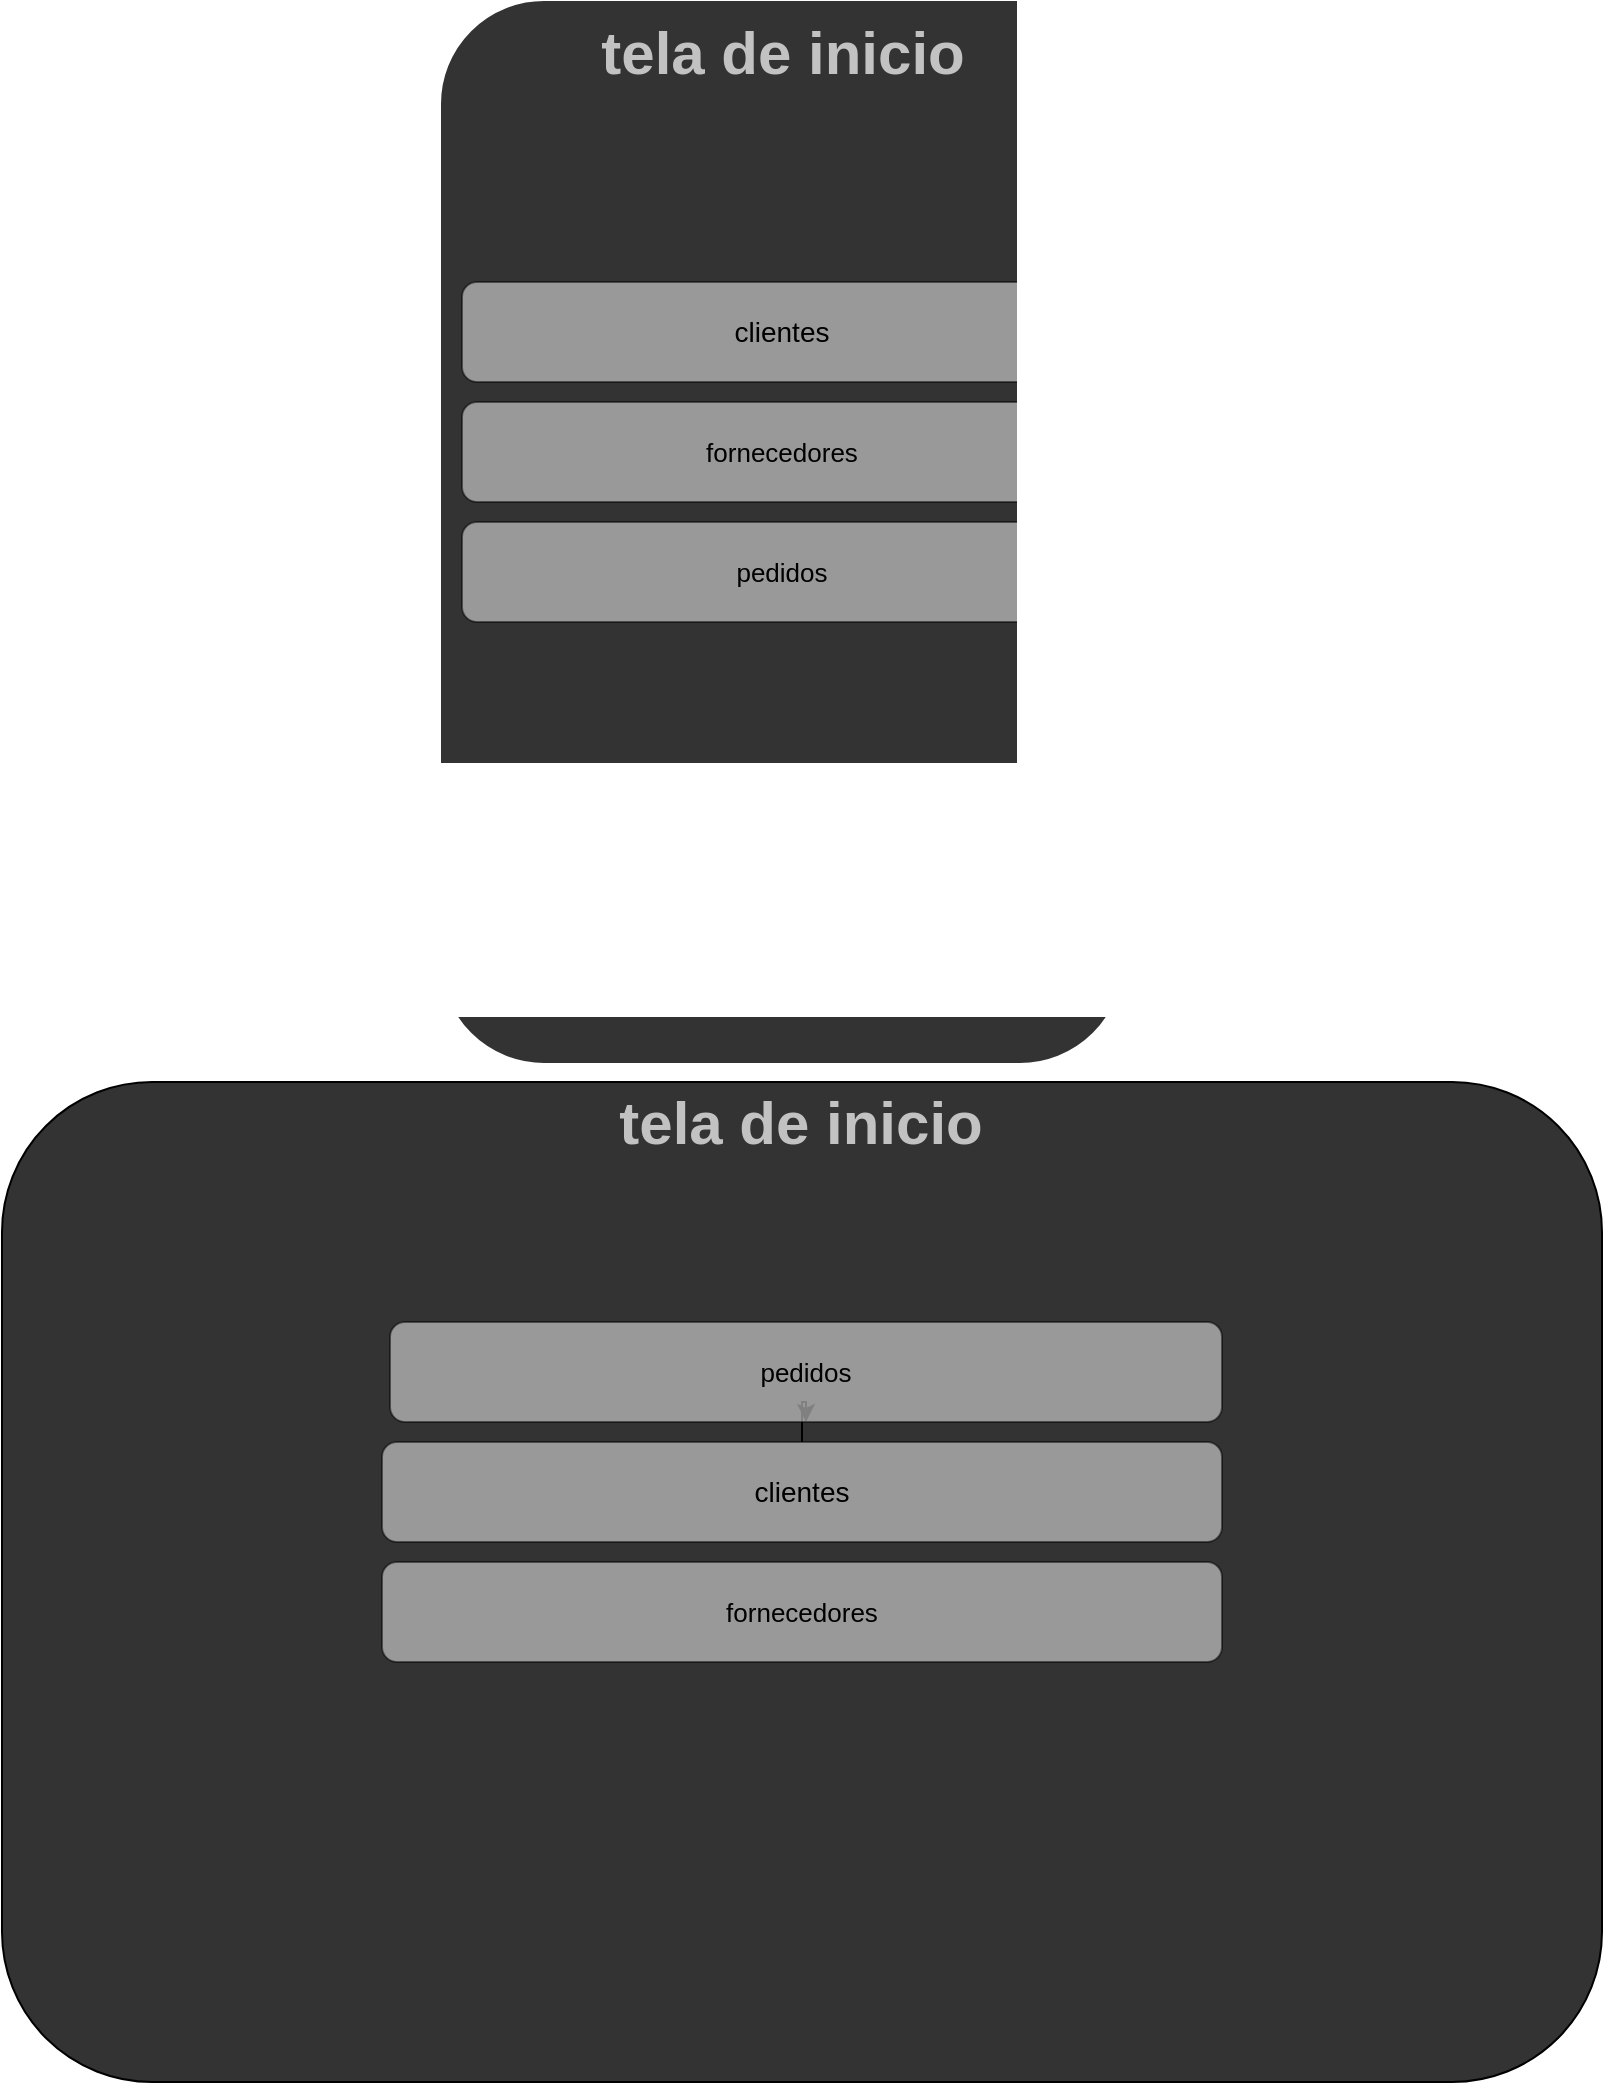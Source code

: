 <mxfile version="24.4.13" type="device" pages="5">
  <diagram name="Página-1" id="NOJBGRvKAt00Hyooye8H">
    <mxGraphModel dx="2049" dy="1117" grid="1" gridSize="10" guides="1" tooltips="1" connect="1" arrows="1" fold="1" page="1" pageScale="1" pageWidth="827" pageHeight="1169" math="0" shadow="0">
      <root>
        <mxCell id="0" />
        <mxCell id="1" parent="0" />
        <mxCell id="uus3mkcE4M_ktHhEIIyK-1" value="" style="rounded=1;whiteSpace=wrap;html=1;strokeColor=#333333;fillColor=#333333;" vertex="1" parent="1">
          <mxGeometry x="230" width="340" height="530" as="geometry" />
        </mxCell>
        <mxCell id="uus3mkcE4M_ktHhEIIyK-64" value="tela de inicio" style="text;html=1;align=center;verticalAlign=middle;resizable=0;points=[];autosize=1;fontStyle=1;fontFamily=Helvetica;fontSize=30;fillColor=none;strokeColor=none;fontColor=#E6E6E6;textOpacity=80;" vertex="1" parent="1">
          <mxGeometry x="305" width="190" height="50" as="geometry" />
        </mxCell>
        <mxCell id="uus3mkcE4M_ktHhEIIyK-66" value="&lt;p style=&quot;line-height: 120%; font-size: 14px;&quot;&gt;clientes&lt;/p&gt;" style="rounded=1;whiteSpace=wrap;html=1;opacity=50;" vertex="1" parent="1">
          <mxGeometry x="240" y="140" width="320" height="50" as="geometry" />
        </mxCell>
        <mxCell id="uus3mkcE4M_ktHhEIIyK-67" value="fornecedores" style="rounded=1;whiteSpace=wrap;html=1;fontSize=13;opacity=50;" vertex="1" parent="1">
          <mxGeometry x="240" y="200" width="320" height="50" as="geometry" />
        </mxCell>
        <mxCell id="uus3mkcE4M_ktHhEIIyK-68" value="pedidos" style="rounded=1;whiteSpace=wrap;html=1;fontSize=13;opacity=50;" vertex="1" parent="1">
          <mxGeometry x="240" y="260" width="320" height="50" as="geometry" />
        </mxCell>
        <mxCell id="Sms47V91jZUVCMup1u5s-1" value="" style="rounded=1;whiteSpace=wrap;html=1;fillColor=#333333;" vertex="1" parent="1">
          <mxGeometry x="10" y="540" width="800" height="500" as="geometry" />
        </mxCell>
        <mxCell id="Sms47V91jZUVCMup1u5s-6" value="" style="edgeStyle=orthogonalEdgeStyle;rounded=0;orthogonalLoop=1;jettySize=auto;html=1;" edge="1" parent="1" source="Sms47V91jZUVCMup1u5s-2" target="Sms47V91jZUVCMup1u5s-4">
          <mxGeometry relative="1" as="geometry" />
        </mxCell>
        <mxCell id="Sms47V91jZUVCMup1u5s-2" value="&lt;p style=&quot;line-height: 120%; font-size: 14px;&quot;&gt;clientes&lt;/p&gt;" style="rounded=1;whiteSpace=wrap;html=1;opacity=50;" vertex="1" parent="1">
          <mxGeometry x="200" y="720" width="420" height="50" as="geometry" />
        </mxCell>
        <mxCell id="Sms47V91jZUVCMup1u5s-3" value="fornecedores" style="rounded=1;whiteSpace=wrap;html=1;fontSize=13;opacity=50;" vertex="1" parent="1">
          <mxGeometry x="200" y="780" width="420" height="50" as="geometry" />
        </mxCell>
        <mxCell id="Sms47V91jZUVCMup1u5s-4" value="pedidos" style="rounded=1;whiteSpace=wrap;html=1;fontSize=13;opacity=50;" vertex="1" parent="1">
          <mxGeometry x="204" y="660" width="416" height="50" as="geometry" />
        </mxCell>
        <mxCell id="Sms47V91jZUVCMup1u5s-5" value="tela de inicio" style="text;html=1;align=center;verticalAlign=middle;resizable=0;points=[];autosize=1;fontStyle=1;fontFamily=Helvetica;fontSize=30;fillColor=none;strokeColor=none;fontColor=#E6E6E6;textOpacity=80;" vertex="1" parent="1">
          <mxGeometry x="314" y="535" width="190" height="50" as="geometry" />
        </mxCell>
      </root>
    </mxGraphModel>
  </diagram>
  <diagram id="E6zBTN_Kytaoye5JOx7m" name="Página-2">
    <mxGraphModel dx="2868" dy="1564" grid="1" gridSize="10" guides="1" tooltips="1" connect="1" arrows="1" fold="1" page="1" pageScale="1" pageWidth="827" pageHeight="1169" math="0" shadow="0">
      <root>
        <mxCell id="0" />
        <mxCell id="1" parent="0" />
        <mxCell id="z-yBg1BdFwaRkKtw23At-10" value="" style="rounded=1;whiteSpace=wrap;html=1;fillColor=#333333;" vertex="1" parent="1">
          <mxGeometry x="10" y="1725" width="800" height="500" as="geometry" />
        </mxCell>
        <mxCell id="z-yBg1BdFwaRkKtw23At-1" value="" style="rounded=1;whiteSpace=wrap;html=1;fillColor=#333333;" vertex="1" parent="1">
          <mxGeometry y="1215" width="800" height="500" as="geometry" />
        </mxCell>
        <mxCell id="exmD4PVOcuJf-kINfBz6-1" value="" style="rounded=1;whiteSpace=wrap;html=1;strokeColor=#333333;fillColor=#333333;" parent="1" vertex="1">
          <mxGeometry x="15" y="20" width="340" height="580" as="geometry" />
        </mxCell>
        <mxCell id="exmD4PVOcuJf-kINfBz6-2" value="criar cliente" style="text;html=1;align=center;verticalAlign=middle;resizable=0;points=[];autosize=1;fontStyle=1;fontFamily=Helvetica;fontSize=30;fillColor=none;strokeColor=none;fontColor=#E6E6E6;textOpacity=80;" parent="1" vertex="1">
          <mxGeometry x="90" y="30" width="180" height="50" as="geometry" />
        </mxCell>
        <mxCell id="exmD4PVOcuJf-kINfBz6-6" value="" style="rounded=1;whiteSpace=wrap;html=1;" parent="1" vertex="1">
          <mxGeometry x="45" y="180" width="259" height="40" as="geometry" />
        </mxCell>
        <mxCell id="exmD4PVOcuJf-kINfBz6-8" value="nome" style="text;html=1;align=center;verticalAlign=middle;resizable=0;points=[];autosize=1;strokeColor=none;fillColor=none;fontColor=#FFFFFF;fontSize=14;" parent="1" vertex="1">
          <mxGeometry x="40" y="150" width="60" height="30" as="geometry" />
        </mxCell>
        <mxCell id="exmD4PVOcuJf-kINfBz6-9" value="telefone" style="text;html=1;align=center;verticalAlign=middle;resizable=0;points=[];autosize=1;strokeColor=none;fillColor=none;fontColor=#FFFFFF;fontSize=14;" parent="1" vertex="1">
          <mxGeometry x="35" y="260" width="70" height="30" as="geometry" />
        </mxCell>
        <mxCell id="exmD4PVOcuJf-kINfBz6-10" value="" style="rounded=1;whiteSpace=wrap;html=1;" parent="1" vertex="1">
          <mxGeometry x="45" y="300" width="259" height="40" as="geometry" />
        </mxCell>
        <mxCell id="exmD4PVOcuJf-kINfBz6-11" value="&lt;h2&gt;cadastrar cliente&lt;/h2&gt;" style="rounded=1;whiteSpace=wrap;html=1;fillColor=#d5e8d4;strokeColor=#82b366;align=center;" parent="1" vertex="1">
          <mxGeometry x="85" y="420" width="190" height="60" as="geometry" />
        </mxCell>
        <mxCell id="exmD4PVOcuJf-kINfBz6-12" value="" style="rounded=1;whiteSpace=wrap;html=1;strokeColor=#333333;fillColor=#333333;" parent="1" vertex="1">
          <mxGeometry x="435" y="30" width="340" height="580" as="geometry" />
        </mxCell>
        <mxCell id="exmD4PVOcuJf-kINfBz6-13" value="&lt;p style=&quot;line-height: 120%; font-size: 15px;&quot;&gt;&amp;nbsp; cliente 1&lt;/p&gt;" style="rounded=1;whiteSpace=wrap;html=1;opacity=50;fontSize=15;" parent="1" vertex="1">
          <mxGeometry x="440" y="120" width="330" height="50" as="geometry" />
        </mxCell>
        <mxCell id="exmD4PVOcuJf-kINfBz6-15" value="BC cliente" style="text;html=1;align=center;verticalAlign=middle;resizable=0;points=[];autosize=1;fontStyle=1;fontFamily=Helvetica;fontSize=30;fillColor=none;strokeColor=none;fontColor=#E6E6E6;textOpacity=80;" parent="1" vertex="1">
          <mxGeometry x="525" y="40" width="160" height="50" as="geometry" />
        </mxCell>
        <mxCell id="exmD4PVOcuJf-kINfBz6-17" value="&lt;p style=&quot;line-height: 120%; font-size: 15px;&quot;&gt;&amp;nbsp;cliente 2&lt;/p&gt;" style="rounded=1;whiteSpace=wrap;html=1;opacity=50;fontSize=15;" parent="1" vertex="1">
          <mxGeometry x="440" y="170" width="330" height="50" as="geometry" />
        </mxCell>
        <mxCell id="exmD4PVOcuJf-kINfBz6-18" value="&lt;p style=&quot;line-height: 120%; font-size: 15px;&quot;&gt;&amp;nbsp;cliente 3&lt;/p&gt;" style="rounded=1;whiteSpace=wrap;html=1;opacity=50;fontSize=15;" parent="1" vertex="1">
          <mxGeometry x="440" y="220" width="330" height="50" as="geometry" />
        </mxCell>
        <mxCell id="exmD4PVOcuJf-kINfBz6-19" value="&lt;p style=&quot;line-height: 120%; font-size: 15px;&quot;&gt;&amp;nbsp;clientes 4&lt;/p&gt;" style="rounded=1;whiteSpace=wrap;html=1;opacity=50;fontSize=15;" parent="1" vertex="1">
          <mxGeometry x="440" y="270" width="330" height="50" as="geometry" />
        </mxCell>
        <mxCell id="exmD4PVOcuJf-kINfBz6-20" value="&lt;p style=&quot;line-height: 120%; font-size: 15px;&quot;&gt;&amp;nbsp;clientes 5&lt;br&gt;&lt;/p&gt;" style="rounded=1;whiteSpace=wrap;html=1;opacity=50;fontSize=15;" parent="1" vertex="1">
          <mxGeometry x="440" y="320" width="330" height="50" as="geometry" />
        </mxCell>
        <mxCell id="exmD4PVOcuJf-kINfBz6-21" value="&lt;p style=&quot;line-height: 120%; font-size: 15px;&quot;&gt;&amp;nbsp;clientes 6&lt;br&gt;&lt;/p&gt;" style="rounded=1;whiteSpace=wrap;html=1;opacity=50;fontSize=15;" parent="1" vertex="1">
          <mxGeometry x="440" y="370" width="330" height="50" as="geometry" />
        </mxCell>
        <mxCell id="exmD4PVOcuJf-kINfBz6-22" value="&lt;p style=&quot;line-height: 120%; font-size: 15px;&quot;&gt;&amp;nbsp;clientes 6&lt;br&gt;&lt;/p&gt;" style="rounded=1;whiteSpace=wrap;html=1;opacity=50;fontSize=15;" parent="1" vertex="1">
          <mxGeometry x="440" y="420" width="330" height="50" as="geometry" />
        </mxCell>
        <mxCell id="exmD4PVOcuJf-kINfBz6-23" value="&lt;p style=&quot;line-height: 120%; font-size: 15px;&quot;&gt;&amp;nbsp;clientes 8&lt;br&gt;&lt;/p&gt;" style="rounded=1;whiteSpace=wrap;html=1;opacity=50;fontSize=15;" parent="1" vertex="1">
          <mxGeometry x="440" y="520" width="330" height="50" as="geometry" />
        </mxCell>
        <mxCell id="exmD4PVOcuJf-kINfBz6-24" value="&lt;p style=&quot;line-height: 120%; font-size: 15px;&quot;&gt;&amp;nbsp;clientes 7&lt;br&gt;&lt;/p&gt;" style="rounded=1;whiteSpace=wrap;html=1;opacity=50;fontSize=15;" parent="1" vertex="1">
          <mxGeometry x="440" y="470" width="330" height="50" as="geometry" />
        </mxCell>
        <mxCell id="uFeQ6hcJlxH-8RJZ4U3l-1" value="" style="rounded=1;whiteSpace=wrap;html=1;strokeColor=#333333;fillColor=#333333;" vertex="1" parent="1">
          <mxGeometry x="10" y="610" width="340" height="580" as="geometry" />
        </mxCell>
        <mxCell id="uFeQ6hcJlxH-8RJZ4U3l-2" value="tela de erro" style="text;html=1;align=center;verticalAlign=middle;resizable=0;points=[];autosize=1;fontStyle=1;fontFamily=Helvetica;fontSize=30;fillColor=none;strokeColor=none;fontColor=#E6E6E6;textOpacity=80;" vertex="1" parent="1">
          <mxGeometry x="85" y="610" width="180" height="50" as="geometry" />
        </mxCell>
        <mxCell id="uFeQ6hcJlxH-8RJZ4U3l-3" value="" style="rounded=1;whiteSpace=wrap;html=1;" vertex="1" parent="1">
          <mxGeometry x="45" y="770" width="259" height="40" as="geometry" />
        </mxCell>
        <mxCell id="uFeQ6hcJlxH-8RJZ4U3l-4" value="nome" style="text;html=1;align=center;verticalAlign=middle;resizable=0;points=[];autosize=1;strokeColor=none;fillColor=none;fontColor=#FFFFFF;fontSize=14;" vertex="1" parent="1">
          <mxGeometry x="40" y="740" width="60" height="30" as="geometry" />
        </mxCell>
        <mxCell id="uFeQ6hcJlxH-8RJZ4U3l-5" value="telefone" style="text;html=1;align=center;verticalAlign=middle;resizable=0;points=[];autosize=1;strokeColor=none;fillColor=none;fontColor=#FFFFFF;fontSize=14;" vertex="1" parent="1">
          <mxGeometry x="35" y="850" width="70" height="30" as="geometry" />
        </mxCell>
        <mxCell id="uFeQ6hcJlxH-8RJZ4U3l-6" value="" style="rounded=1;whiteSpace=wrap;html=1;" vertex="1" parent="1">
          <mxGeometry x="45" y="890" width="259" height="40" as="geometry" />
        </mxCell>
        <mxCell id="uFeQ6hcJlxH-8RJZ4U3l-7" value="&lt;h4 style=&quot;font-size: 13px;&quot;&gt;nome já&amp;nbsp;existente&lt;/h4&gt;" style="text;html=1;align=center;verticalAlign=middle;resizable=0;points=[];autosize=1;strokeColor=none;fontColor=#ff0000;fontSize=13;" vertex="1" parent="1">
          <mxGeometry x="70" y="1880" width="130" height="60" as="geometry" />
        </mxCell>
        <mxCell id="uFeQ6hcJlxH-8RJZ4U3l-8" value="&lt;h4 style=&quot;font-size: 13px;&quot;&gt;telefone já&amp;nbsp;&amp;nbsp;existente&lt;/h4&gt;" style="text;html=1;align=center;verticalAlign=middle;resizable=0;points=[];autosize=1;strokeColor=none;fontColor=#ff0000;fontSize=13;" vertex="1" parent="1">
          <mxGeometry x="45" y="920" width="150" height="60" as="geometry" />
        </mxCell>
        <mxCell id="M86AXsACsTNnuUCOVKnI-4" value="nome" style="text;html=1;align=center;verticalAlign=middle;resizable=0;points=[];autosize=1;strokeColor=none;fillColor=none;fontColor=#FFFFFF;fontSize=14;" vertex="1" parent="1">
          <mxGeometry x="65" y="1310" width="60" height="30" as="geometry" />
        </mxCell>
        <mxCell id="M86AXsACsTNnuUCOVKnI-5" value="telefone" style="text;html=1;align=center;verticalAlign=middle;resizable=0;points=[];autosize=1;strokeColor=none;fillColor=none;fontColor=#FFFFFF;fontSize=14;" vertex="1" parent="1">
          <mxGeometry x="60" y="1420" width="70" height="30" as="geometry" />
        </mxCell>
        <mxCell id="M86AXsACsTNnuUCOVKnI-6" value="" style="rounded=1;whiteSpace=wrap;html=1;" vertex="1" parent="1">
          <mxGeometry x="65" y="1350" width="488" height="40" as="geometry" />
        </mxCell>
        <mxCell id="z-yBg1BdFwaRkKtw23At-6" value="criar cliente" style="text;html=1;align=center;verticalAlign=middle;resizable=0;points=[];autosize=1;fontStyle=1;fontFamily=Helvetica;fontSize=30;fillColor=none;strokeColor=none;fontColor=#E6E6E6;textOpacity=80;" vertex="1" parent="1">
          <mxGeometry x="309" y="1210" width="180" height="50" as="geometry" />
        </mxCell>
        <mxCell id="z-yBg1BdFwaRkKtw23At-7" value="&lt;h2&gt;cadastrar cliente&lt;/h2&gt;" style="rounded=1;whiteSpace=wrap;html=1;fillColor=#d5e8d4;strokeColor=#82b366;align=center;" vertex="1" parent="1">
          <mxGeometry x="304" y="1554" width="190" height="60" as="geometry" />
        </mxCell>
        <mxCell id="z-yBg1BdFwaRkKtw23At-9" value="" style="rounded=1;whiteSpace=wrap;html=1;" vertex="1" parent="1">
          <mxGeometry x="60" y="1460" width="488" height="40" as="geometry" />
        </mxCell>
        <mxCell id="z-yBg1BdFwaRkKtw23At-11" value="nome" style="text;html=1;align=center;verticalAlign=middle;resizable=0;points=[];autosize=1;strokeColor=none;fillColor=none;fontColor=#FFFFFF;fontSize=14;" vertex="1" parent="1">
          <mxGeometry x="75" y="1820" width="60" height="30" as="geometry" />
        </mxCell>
        <mxCell id="z-yBg1BdFwaRkKtw23At-12" value="telefone" style="text;html=1;align=center;verticalAlign=middle;resizable=0;points=[];autosize=1;strokeColor=none;fillColor=none;fontColor=#FFFFFF;fontSize=14;" vertex="1" parent="1">
          <mxGeometry x="70" y="1930" width="70" height="30" as="geometry" />
        </mxCell>
        <mxCell id="z-yBg1BdFwaRkKtw23At-13" value="" style="rounded=1;whiteSpace=wrap;html=1;" vertex="1" parent="1">
          <mxGeometry x="75" y="1860" width="488" height="40" as="geometry" />
        </mxCell>
        <mxCell id="z-yBg1BdFwaRkKtw23At-14" value="criar cliente" style="text;html=1;align=center;verticalAlign=middle;resizable=0;points=[];autosize=1;fontStyle=1;fontFamily=Helvetica;fontSize=30;fillColor=none;strokeColor=none;fontColor=#E6E6E6;textOpacity=80;" vertex="1" parent="1">
          <mxGeometry x="319" y="1720" width="180" height="50" as="geometry" />
        </mxCell>
        <mxCell id="z-yBg1BdFwaRkKtw23At-16" value="" style="rounded=1;whiteSpace=wrap;html=1;" vertex="1" parent="1">
          <mxGeometry x="70" y="1970" width="488" height="40" as="geometry" />
        </mxCell>
        <mxCell id="z-yBg1BdFwaRkKtw23At-18" value="&lt;h4 style=&quot;font-size: 13px;&quot;&gt;nome já&amp;nbsp;existente&lt;/h4&gt;" style="text;html=1;align=center;verticalAlign=middle;resizable=0;points=[];autosize=1;strokeColor=none;fontColor=#ff0000;fontSize=13;" vertex="1" parent="1">
          <mxGeometry x="45" y="800" width="130" height="60" as="geometry" />
        </mxCell>
        <mxCell id="z-yBg1BdFwaRkKtw23At-19" value="&lt;h4 style=&quot;font-size: 13px;&quot;&gt;telefone já&amp;nbsp;existente&lt;/h4&gt;" style="text;html=1;align=center;verticalAlign=middle;resizable=0;points=[];autosize=1;strokeColor=none;fontColor=#ff0000;fontSize=13;" vertex="1" parent="1">
          <mxGeometry x="60" y="1990" width="150" height="60" as="geometry" />
        </mxCell>
        <mxCell id="z-yBg1BdFwaRkKtw23At-25" value="" style="rounded=1;whiteSpace=wrap;html=1;fillColor=#333333;" vertex="1" parent="1">
          <mxGeometry x="820" y="1230" width="800" height="500" as="geometry" />
        </mxCell>
        <mxCell id="z-yBg1BdFwaRkKtw23At-36" value="&lt;p style=&quot;line-height: 120%; font-size: 15px;&quot;&gt;&amp;nbsp;clientes 1&lt;br&gt;&lt;/p&gt;" style="rounded=1;whiteSpace=wrap;html=1;opacity=50;fontSize=15;" vertex="1" parent="1">
          <mxGeometry x="850" y="1310" width="720" height="50" as="geometry" />
        </mxCell>
        <mxCell id="z-yBg1BdFwaRkKtw23At-37" value="&lt;p style=&quot;line-height: 120%; font-size: 15px;&quot;&gt;&amp;nbsp;clientes 2&lt;br&gt;&lt;/p&gt;" style="rounded=1;whiteSpace=wrap;html=1;opacity=50;fontSize=15;" vertex="1" parent="1">
          <mxGeometry x="850" y="1360" width="720" height="50" as="geometry" />
        </mxCell>
        <mxCell id="z-yBg1BdFwaRkKtw23At-38" value="&lt;p style=&quot;line-height: 120%; font-size: 15px;&quot;&gt;&amp;nbsp;clientes 3&lt;br&gt;&lt;/p&gt;" style="rounded=1;whiteSpace=wrap;html=1;opacity=50;fontSize=15;" vertex="1" parent="1">
          <mxGeometry x="850" y="1410" width="720" height="50" as="geometry" />
        </mxCell>
        <mxCell id="z-yBg1BdFwaRkKtw23At-39" value="&lt;p style=&quot;line-height: 120%; font-size: 15px;&quot;&gt;&amp;nbsp;clientes 4&lt;br&gt;&lt;/p&gt;" style="rounded=1;whiteSpace=wrap;html=1;opacity=50;fontSize=15;" vertex="1" parent="1">
          <mxGeometry x="850" y="1460" width="720" height="50" as="geometry" />
        </mxCell>
        <mxCell id="z-yBg1BdFwaRkKtw23At-40" value="&lt;p style=&quot;line-height: 120%; font-size: 15px;&quot;&gt;&amp;nbsp;clientes 5&lt;br&gt;&lt;/p&gt;" style="rounded=1;whiteSpace=wrap;html=1;opacity=50;fontSize=15;" vertex="1" parent="1">
          <mxGeometry x="850" y="1510" width="720" height="50" as="geometry" />
        </mxCell>
        <mxCell id="z-yBg1BdFwaRkKtw23At-41" value="&lt;p style=&quot;line-height: 120%; font-size: 15px;&quot;&gt;&amp;nbsp;clientes 6&lt;br&gt;&lt;/p&gt;" style="rounded=1;whiteSpace=wrap;html=1;opacity=50;fontSize=15;" vertex="1" parent="1">
          <mxGeometry x="850" y="1560" width="720" height="50" as="geometry" />
        </mxCell>
        <mxCell id="z-yBg1BdFwaRkKtw23At-42" value="&lt;p style=&quot;line-height: 120%; font-size: 15px;&quot;&gt;&amp;nbsp;clientes 7&lt;br&gt;&lt;/p&gt;" style="rounded=1;whiteSpace=wrap;html=1;opacity=50;fontSize=15;" vertex="1" parent="1">
          <mxGeometry x="850" y="1610" width="720" height="50" as="geometry" />
        </mxCell>
        <mxCell id="z-yBg1BdFwaRkKtw23At-43" value="&lt;p style=&quot;line-height: 120%; font-size: 15px;&quot;&gt;&amp;nbsp;clientes 8&lt;br&gt;&lt;/p&gt;" style="rounded=1;whiteSpace=wrap;html=1;opacity=50;fontSize=15;" vertex="1" parent="1">
          <mxGeometry x="850" y="1660" width="720" height="50" as="geometry" />
        </mxCell>
        <mxCell id="z-yBg1BdFwaRkKtw23At-44" value="BC cliente" style="text;html=1;align=center;verticalAlign=middle;resizable=0;points=[];autosize=1;fontStyle=1;fontFamily=Helvetica;fontSize=30;fillColor=none;strokeColor=none;fontColor=#E6E6E6;textOpacity=80;" vertex="1" parent="1">
          <mxGeometry x="1130" y="1240" width="160" height="50" as="geometry" />
        </mxCell>
        <mxCell id="z-yBg1BdFwaRkKtw23At-65" value="..." style="text;html=1;align=center;verticalAlign=middle;resizable=0;points=[];autosize=1;strokeColor=none;fillColor=none;fontSize=48;" vertex="1" parent="1">
          <mxGeometry x="710" y="350" width="60" height="70" as="geometry" />
        </mxCell>
        <mxCell id="z-yBg1BdFwaRkKtw23At-66" value="..." style="text;html=1;align=center;verticalAlign=middle;resizable=0;points=[];autosize=1;strokeColor=none;fillColor=none;fontSize=48;" vertex="1" parent="1">
          <mxGeometry x="710" y="300" width="60" height="70" as="geometry" />
        </mxCell>
        <mxCell id="z-yBg1BdFwaRkKtw23At-67" value="..." style="text;html=1;align=center;verticalAlign=middle;resizable=0;points=[];autosize=1;strokeColor=none;fillColor=none;fontSize=48;" vertex="1" parent="1">
          <mxGeometry x="710" y="250" width="60" height="70" as="geometry" />
        </mxCell>
        <mxCell id="z-yBg1BdFwaRkKtw23At-68" value="..." style="text;html=1;align=center;verticalAlign=middle;resizable=0;points=[];autosize=1;strokeColor=none;fillColor=none;fontSize=48;" vertex="1" parent="1">
          <mxGeometry x="710" y="200" width="60" height="70" as="geometry" />
        </mxCell>
        <mxCell id="z-yBg1BdFwaRkKtw23At-69" value="..." style="text;html=1;align=center;verticalAlign=middle;resizable=0;points=[];autosize=1;strokeColor=none;fillColor=none;fontSize=48;" vertex="1" parent="1">
          <mxGeometry x="710" y="150" width="60" height="70" as="geometry" />
        </mxCell>
        <mxCell id="z-yBg1BdFwaRkKtw23At-70" value="..." style="text;html=1;align=center;verticalAlign=middle;resizable=0;points=[];autosize=1;strokeColor=none;fillColor=none;fontSize=48;" vertex="1" parent="1">
          <mxGeometry x="710" y="100" width="60" height="70" as="geometry" />
        </mxCell>
        <mxCell id="z-yBg1BdFwaRkKtw23At-71" value="..." style="text;html=1;align=center;verticalAlign=middle;resizable=0;points=[];autosize=1;strokeColor=none;fillColor=none;fontSize=48;" vertex="1" parent="1">
          <mxGeometry x="710" y="400" width="60" height="70" as="geometry" />
        </mxCell>
        <mxCell id="z-yBg1BdFwaRkKtw23At-72" value="..." style="text;html=1;align=center;verticalAlign=middle;resizable=0;points=[];autosize=1;strokeColor=none;fillColor=none;fontSize=48;" vertex="1" parent="1">
          <mxGeometry x="710" y="450" width="60" height="70" as="geometry" />
        </mxCell>
        <mxCell id="z-yBg1BdFwaRkKtw23At-73" value="..." style="text;html=1;align=center;verticalAlign=middle;resizable=0;points=[];autosize=1;strokeColor=none;fillColor=none;fontSize=48;" vertex="1" parent="1">
          <mxGeometry x="710" y="500" width="60" height="70" as="geometry" />
        </mxCell>
        <mxCell id="z-yBg1BdFwaRkKtw23At-74" value="..." style="text;html=1;align=center;verticalAlign=middle;resizable=0;points=[];autosize=1;strokeColor=none;fillColor=none;fontSize=48;" vertex="1" parent="1">
          <mxGeometry x="1510" y="1490" width="60" height="70" as="geometry" />
        </mxCell>
        <mxCell id="z-yBg1BdFwaRkKtw23At-75" value="..." style="text;html=1;align=center;verticalAlign=middle;resizable=0;points=[];autosize=1;strokeColor=none;fillColor=none;fontSize=48;" vertex="1" parent="1">
          <mxGeometry x="1510" y="1440" width="60" height="70" as="geometry" />
        </mxCell>
        <mxCell id="z-yBg1BdFwaRkKtw23At-76" value="..." style="text;html=1;align=center;verticalAlign=middle;resizable=0;points=[];autosize=1;strokeColor=none;fillColor=none;fontSize=48;" vertex="1" parent="1">
          <mxGeometry x="1510" y="1390" width="60" height="70" as="geometry" />
        </mxCell>
        <mxCell id="z-yBg1BdFwaRkKtw23At-77" value="..." style="text;html=1;align=center;verticalAlign=middle;resizable=0;points=[];autosize=1;strokeColor=none;fillColor=none;fontSize=48;" vertex="1" parent="1">
          <mxGeometry x="1510" y="1340" width="60" height="70" as="geometry" />
        </mxCell>
        <mxCell id="z-yBg1BdFwaRkKtw23At-78" value="..." style="text;html=1;align=center;verticalAlign=middle;resizable=0;points=[];autosize=1;strokeColor=none;fillColor=none;fontSize=48;" vertex="1" parent="1">
          <mxGeometry x="1510" y="1290" width="60" height="70" as="geometry" />
        </mxCell>
        <mxCell id="z-yBg1BdFwaRkKtw23At-79" value="..." style="text;html=1;align=center;verticalAlign=middle;resizable=0;points=[];autosize=1;strokeColor=none;fillColor=none;fontSize=48;" vertex="1" parent="1">
          <mxGeometry x="1510" y="1540" width="60" height="70" as="geometry" />
        </mxCell>
        <mxCell id="z-yBg1BdFwaRkKtw23At-80" value="..." style="text;html=1;align=center;verticalAlign=middle;resizable=0;points=[];autosize=1;strokeColor=none;fillColor=none;fontSize=48;" vertex="1" parent="1">
          <mxGeometry x="1510" y="1590" width="60" height="70" as="geometry" />
        </mxCell>
        <mxCell id="z-yBg1BdFwaRkKtw23At-81" value="..." style="text;html=1;align=center;verticalAlign=middle;resizable=0;points=[];autosize=1;strokeColor=none;fillColor=none;fontSize=48;" vertex="1" parent="1">
          <mxGeometry x="1510" y="1640" width="60" height="70" as="geometry" />
        </mxCell>
      </root>
    </mxGraphModel>
  </diagram>
  <diagram id="Ml7YnvRDkSEvHT9mbQnt" name="Página-3">
    <mxGraphModel dx="2049" dy="1117" grid="1" gridSize="10" guides="1" tooltips="1" connect="1" arrows="1" fold="1" page="1" pageScale="1" pageWidth="827" pageHeight="1169" math="0" shadow="0">
      <root>
        <mxCell id="0" />
        <mxCell id="1" parent="0" />
        <mxCell id="0nRS7dbpZ1bJvdq3SECn-1" value="" style="rounded=1;whiteSpace=wrap;html=1;strokeColor=#333333;fillColor=#333333;" parent="1" vertex="1">
          <mxGeometry y="10" width="340" height="580" as="geometry" />
        </mxCell>
        <mxCell id="0nRS7dbpZ1bJvdq3SECn-2" value="&lt;p style=&quot;line-height: 120%; font-size: 15px;&quot;&gt;&amp;nbsp; cliente 1&lt;/p&gt;" style="rounded=1;whiteSpace=wrap;html=1;opacity=50;fontSize=15;" parent="1" vertex="1">
          <mxGeometry x="5" y="100" width="330" height="50" as="geometry" />
        </mxCell>
        <mxCell id="0nRS7dbpZ1bJvdq3SECn-3" value="BC cliente" style="text;html=1;align=center;verticalAlign=middle;resizable=0;points=[];autosize=1;fontStyle=1;fontFamily=Helvetica;fontSize=30;fillColor=none;strokeColor=none;fontColor=#E6E6E6;textOpacity=80;" parent="1" vertex="1">
          <mxGeometry x="90" y="20" width="160" height="50" as="geometry" />
        </mxCell>
        <mxCell id="0nRS7dbpZ1bJvdq3SECn-4" value="&lt;p style=&quot;line-height: 120%; font-size: 15px;&quot;&gt;&amp;nbsp;cliente 2&lt;/p&gt;" style="rounded=1;whiteSpace=wrap;html=1;opacity=50;fontSize=15;" parent="1" vertex="1">
          <mxGeometry x="5" y="150" width="330" height="50" as="geometry" />
        </mxCell>
        <mxCell id="0nRS7dbpZ1bJvdq3SECn-5" value="&lt;p style=&quot;line-height: 120%; font-size: 15px;&quot;&gt;&amp;nbsp;cliente 3&lt;/p&gt;" style="rounded=1;whiteSpace=wrap;html=1;opacity=50;fontSize=15;" parent="1" vertex="1">
          <mxGeometry x="5" y="200" width="330" height="50" as="geometry" />
        </mxCell>
        <mxCell id="0nRS7dbpZ1bJvdq3SECn-6" value="&lt;p style=&quot;line-height: 120%; font-size: 15px;&quot;&gt;&amp;nbsp;clientes 4&lt;/p&gt;" style="rounded=1;whiteSpace=wrap;html=1;opacity=50;fontSize=15;" parent="1" vertex="1">
          <mxGeometry x="5" y="250" width="330" height="50" as="geometry" />
        </mxCell>
        <mxCell id="0nRS7dbpZ1bJvdq3SECn-7" value="&lt;p style=&quot;line-height: 120%; font-size: 15px;&quot;&gt;&amp;nbsp;clientes 5&lt;br&gt;&lt;/p&gt;" style="rounded=1;whiteSpace=wrap;html=1;opacity=50;fontSize=15;" parent="1" vertex="1">
          <mxGeometry x="5" y="300" width="330" height="50" as="geometry" />
        </mxCell>
        <mxCell id="0nRS7dbpZ1bJvdq3SECn-8" value="&lt;p style=&quot;line-height: 120%; font-size: 15px;&quot;&gt;&amp;nbsp;clientes 6&lt;br&gt;&lt;/p&gt;" style="rounded=1;whiteSpace=wrap;html=1;opacity=50;fontSize=15;" parent="1" vertex="1">
          <mxGeometry x="5" y="350" width="330" height="50" as="geometry" />
        </mxCell>
        <mxCell id="0nRS7dbpZ1bJvdq3SECn-9" value="&lt;p style=&quot;line-height: 120%; font-size: 15px;&quot;&gt;&amp;nbsp;clientes 6&lt;br&gt;&lt;/p&gt;" style="rounded=1;whiteSpace=wrap;html=1;opacity=50;fontSize=15;" parent="1" vertex="1">
          <mxGeometry x="5" y="400" width="330" height="50" as="geometry" />
        </mxCell>
        <mxCell id="0nRS7dbpZ1bJvdq3SECn-10" value="&lt;p style=&quot;line-height: 120%; font-size: 15px;&quot;&gt;&amp;nbsp;clientes 8&lt;br&gt;&lt;/p&gt;" style="rounded=1;whiteSpace=wrap;html=1;opacity=50;fontSize=15;" parent="1" vertex="1">
          <mxGeometry x="5" y="500" width="330" height="50" as="geometry" />
        </mxCell>
        <mxCell id="0nRS7dbpZ1bJvdq3SECn-11" value="&lt;p style=&quot;line-height: 120%; font-size: 15px;&quot;&gt;&amp;nbsp;clientes 7&lt;br&gt;&lt;/p&gt;" style="rounded=1;whiteSpace=wrap;html=1;opacity=50;fontSize=15;" parent="1" vertex="1">
          <mxGeometry x="5" y="450" width="330" height="50" as="geometry" />
        </mxCell>
        <mxCell id="0nRS7dbpZ1bJvdq3SECn-12" value="..." style="text;html=1;align=center;verticalAlign=middle;resizable=0;points=[];autosize=1;strokeColor=none;fillColor=none;fontSize=48;" parent="1" vertex="1">
          <mxGeometry x="275" y="330" width="60" height="70" as="geometry" />
        </mxCell>
        <mxCell id="0nRS7dbpZ1bJvdq3SECn-13" value="..." style="text;html=1;align=center;verticalAlign=middle;resizable=0;points=[];autosize=1;strokeColor=none;fillColor=none;fontSize=48;" parent="1" vertex="1">
          <mxGeometry x="275" y="280" width="60" height="70" as="geometry" />
        </mxCell>
        <mxCell id="0nRS7dbpZ1bJvdq3SECn-14" value="..." style="text;html=1;align=center;verticalAlign=middle;resizable=0;points=[];autosize=1;strokeColor=none;fillColor=none;fontSize=48;" parent="1" vertex="1">
          <mxGeometry x="275" y="230" width="60" height="70" as="geometry" />
        </mxCell>
        <mxCell id="0nRS7dbpZ1bJvdq3SECn-15" value="..." style="text;html=1;align=center;verticalAlign=middle;resizable=0;points=[];autosize=1;strokeColor=none;fillColor=none;fontSize=48;" parent="1" vertex="1">
          <mxGeometry x="275" y="180" width="60" height="70" as="geometry" />
        </mxCell>
        <mxCell id="0nRS7dbpZ1bJvdq3SECn-16" value="..." style="text;html=1;align=center;verticalAlign=middle;resizable=0;points=[];autosize=1;strokeColor=none;fillColor=none;fontSize=48;" parent="1" vertex="1">
          <mxGeometry x="275" y="130" width="60" height="70" as="geometry" />
        </mxCell>
        <mxCell id="0nRS7dbpZ1bJvdq3SECn-17" value="..." style="text;html=1;align=center;verticalAlign=middle;resizable=0;points=[];autosize=1;strokeColor=none;fillColor=none;fontSize=48;" parent="1" vertex="1">
          <mxGeometry x="275" y="80" width="60" height="70" as="geometry" />
        </mxCell>
        <mxCell id="0nRS7dbpZ1bJvdq3SECn-18" value="..." style="text;html=1;align=center;verticalAlign=middle;resizable=0;points=[];autosize=1;strokeColor=none;fillColor=none;fontSize=48;" parent="1" vertex="1">
          <mxGeometry x="275" y="380" width="60" height="70" as="geometry" />
        </mxCell>
        <mxCell id="0nRS7dbpZ1bJvdq3SECn-19" value="..." style="text;html=1;align=center;verticalAlign=middle;resizable=0;points=[];autosize=1;strokeColor=none;fillColor=none;fontSize=48;" parent="1" vertex="1">
          <mxGeometry x="275" y="430" width="60" height="70" as="geometry" />
        </mxCell>
        <mxCell id="0nRS7dbpZ1bJvdq3SECn-20" value="..." style="text;html=1;align=center;verticalAlign=middle;resizable=0;points=[];autosize=1;strokeColor=none;fillColor=none;fontSize=48;" parent="1" vertex="1">
          <mxGeometry x="275" y="480" width="60" height="70" as="geometry" />
        </mxCell>
        <mxCell id="0nRS7dbpZ1bJvdq3SECn-22" value="&lt;font style=&quot;font-size: 16px;&quot;&gt;modificar&lt;/font&gt;&lt;div&gt;&lt;br&gt;&lt;/div&gt;&lt;div&gt;&lt;font style=&quot;font-size: 16px;&quot;&gt;deletar&lt;/font&gt;&lt;/div&gt;" style="rounded=1;whiteSpace=wrap;html=1;" parent="1" vertex="1">
          <mxGeometry x="190" y="100" width="90" height="100" as="geometry" />
        </mxCell>
        <mxCell id="0nRS7dbpZ1bJvdq3SECn-25" value="" style="rounded=1;whiteSpace=wrap;html=1;strokeColor=#333333;fillColor=#333333;" parent="1" vertex="1">
          <mxGeometry x="370" y="15" width="340" height="580" as="geometry" />
        </mxCell>
        <mxCell id="0nRS7dbpZ1bJvdq3SECn-26" value="&lt;p style=&quot;line-height: 120%; font-size: 15px;&quot;&gt;&amp;nbsp; cliente 1&lt;/p&gt;" style="rounded=1;whiteSpace=wrap;html=1;opacity=50;fontSize=15;" parent="1" vertex="1">
          <mxGeometry x="375" y="105" width="330" height="50" as="geometry" />
        </mxCell>
        <mxCell id="0nRS7dbpZ1bJvdq3SECn-27" value="tela de deletar" style="text;html=1;align=center;verticalAlign=middle;resizable=0;points=[];autosize=1;fontStyle=1;fontFamily=Helvetica;fontSize=30;fillColor=none;strokeColor=none;fontColor=#E6E6E6;textOpacity=80;" parent="1" vertex="1">
          <mxGeometry x="435" y="25" width="210" height="50" as="geometry" />
        </mxCell>
        <mxCell id="0nRS7dbpZ1bJvdq3SECn-28" value="&lt;p style=&quot;line-height: 120%; font-size: 15px;&quot;&gt;&amp;nbsp;cliente 2&lt;/p&gt;" style="rounded=1;whiteSpace=wrap;html=1;opacity=50;fontSize=15;" parent="1" vertex="1">
          <mxGeometry x="375" y="155" width="330" height="50" as="geometry" />
        </mxCell>
        <mxCell id="0nRS7dbpZ1bJvdq3SECn-29" value="&lt;p style=&quot;line-height: 120%; font-size: 15px;&quot;&gt;&amp;nbsp;cliente 3&lt;/p&gt;" style="rounded=1;whiteSpace=wrap;html=1;opacity=50;fontSize=15;" parent="1" vertex="1">
          <mxGeometry x="375" y="205" width="330" height="50" as="geometry" />
        </mxCell>
        <mxCell id="0nRS7dbpZ1bJvdq3SECn-30" value="&lt;p style=&quot;line-height: 120%; font-size: 15px;&quot;&gt;&amp;nbsp;clientes 4&lt;/p&gt;" style="rounded=1;whiteSpace=wrap;html=1;opacity=50;fontSize=15;" parent="1" vertex="1">
          <mxGeometry x="375" y="255" width="330" height="50" as="geometry" />
        </mxCell>
        <mxCell id="0nRS7dbpZ1bJvdq3SECn-31" value="&lt;p style=&quot;line-height: 120%; font-size: 15px;&quot;&gt;&amp;nbsp;clientes 5&lt;br&gt;&lt;/p&gt;" style="rounded=1;whiteSpace=wrap;html=1;opacity=50;fontSize=15;" parent="1" vertex="1">
          <mxGeometry x="375" y="305" width="330" height="50" as="geometry" />
        </mxCell>
        <mxCell id="0nRS7dbpZ1bJvdq3SECn-32" value="&lt;p style=&quot;line-height: 120%; font-size: 15px;&quot;&gt;&amp;nbsp;clientes 6&lt;br&gt;&lt;/p&gt;" style="rounded=1;whiteSpace=wrap;html=1;opacity=50;fontSize=15;" parent="1" vertex="1">
          <mxGeometry x="375" y="355" width="330" height="50" as="geometry" />
        </mxCell>
        <mxCell id="0nRS7dbpZ1bJvdq3SECn-33" value="&lt;p style=&quot;line-height: 120%; font-size: 15px;&quot;&gt;&amp;nbsp;clientes 6&lt;br&gt;&lt;/p&gt;" style="rounded=1;whiteSpace=wrap;html=1;opacity=50;fontSize=15;" parent="1" vertex="1">
          <mxGeometry x="375" y="405" width="330" height="50" as="geometry" />
        </mxCell>
        <mxCell id="0nRS7dbpZ1bJvdq3SECn-34" value="&lt;p style=&quot;line-height: 120%; font-size: 15px;&quot;&gt;&amp;nbsp;clientes 8&lt;br&gt;&lt;/p&gt;" style="rounded=1;whiteSpace=wrap;html=1;opacity=50;fontSize=15;" parent="1" vertex="1">
          <mxGeometry x="375" y="505" width="330" height="50" as="geometry" />
        </mxCell>
        <mxCell id="0nRS7dbpZ1bJvdq3SECn-35" value="&lt;p style=&quot;line-height: 120%; font-size: 15px;&quot;&gt;&amp;nbsp;clientes 7&lt;br&gt;&lt;/p&gt;" style="rounded=1;whiteSpace=wrap;html=1;opacity=50;fontSize=15;" parent="1" vertex="1">
          <mxGeometry x="375" y="455" width="330" height="50" as="geometry" />
        </mxCell>
        <mxCell id="0nRS7dbpZ1bJvdq3SECn-36" value="..." style="text;html=1;align=center;verticalAlign=middle;resizable=0;points=[];autosize=1;strokeColor=none;fillColor=none;fontSize=48;" parent="1" vertex="1">
          <mxGeometry x="645" y="335" width="60" height="70" as="geometry" />
        </mxCell>
        <mxCell id="0nRS7dbpZ1bJvdq3SECn-37" value="..." style="text;html=1;align=center;verticalAlign=middle;resizable=0;points=[];autosize=1;strokeColor=none;fillColor=none;fontSize=48;" parent="1" vertex="1">
          <mxGeometry x="645" y="285" width="60" height="70" as="geometry" />
        </mxCell>
        <mxCell id="0nRS7dbpZ1bJvdq3SECn-38" value="..." style="text;html=1;align=center;verticalAlign=middle;resizable=0;points=[];autosize=1;strokeColor=none;fillColor=none;fontSize=48;" parent="1" vertex="1">
          <mxGeometry x="645" y="235" width="60" height="70" as="geometry" />
        </mxCell>
        <mxCell id="0nRS7dbpZ1bJvdq3SECn-39" value="..." style="text;html=1;align=center;verticalAlign=middle;resizable=0;points=[];autosize=1;strokeColor=none;fillColor=none;fontSize=48;" parent="1" vertex="1">
          <mxGeometry x="645" y="185" width="60" height="70" as="geometry" />
        </mxCell>
        <mxCell id="0nRS7dbpZ1bJvdq3SECn-40" value="..." style="text;html=1;align=center;verticalAlign=middle;resizable=0;points=[];autosize=1;strokeColor=none;fillColor=none;fontSize=48;" parent="1" vertex="1">
          <mxGeometry x="645" y="135" width="60" height="70" as="geometry" />
        </mxCell>
        <mxCell id="0nRS7dbpZ1bJvdq3SECn-41" value="..." style="text;html=1;align=center;verticalAlign=middle;resizable=0;points=[];autosize=1;strokeColor=none;fillColor=none;fontSize=48;" parent="1" vertex="1">
          <mxGeometry x="645" y="85" width="60" height="70" as="geometry" />
        </mxCell>
        <mxCell id="0nRS7dbpZ1bJvdq3SECn-42" value="..." style="text;html=1;align=center;verticalAlign=middle;resizable=0;points=[];autosize=1;strokeColor=none;fillColor=none;fontSize=48;" parent="1" vertex="1">
          <mxGeometry x="645" y="385" width="60" height="70" as="geometry" />
        </mxCell>
        <mxCell id="0nRS7dbpZ1bJvdq3SECn-43" value="..." style="text;html=1;align=center;verticalAlign=middle;resizable=0;points=[];autosize=1;strokeColor=none;fillColor=none;fontSize=48;" parent="1" vertex="1">
          <mxGeometry x="645" y="435" width="60" height="70" as="geometry" />
        </mxCell>
        <mxCell id="0nRS7dbpZ1bJvdq3SECn-44" value="..." style="text;html=1;align=center;verticalAlign=middle;resizable=0;points=[];autosize=1;strokeColor=none;fillColor=none;fontSize=48;" parent="1" vertex="1">
          <mxGeometry x="645" y="485" width="60" height="70" as="geometry" />
        </mxCell>
        <mxCell id="0nRS7dbpZ1bJvdq3SECn-47" value="" style="rounded=1;whiteSpace=wrap;html=1;fontColor=#333333;fillColor=#1A1A1A;" parent="1" vertex="1">
          <mxGeometry x="400" y="110" width="280" height="330" as="geometry" />
        </mxCell>
        <mxCell id="0nRS7dbpZ1bJvdq3SECn-48" value="&lt;font style=&quot;font-size: 18px;&quot;&gt;&lt;font style=&quot;font-size: 18px;&quot; color=&quot;#ffffff&quot;&gt;excluir&amp;nbsp;&lt;/font&gt;&lt;span style=&quot;color: rgb(255, 255, 255); background-color: initial;&quot;&gt;cliente ?&lt;/span&gt;&lt;/font&gt;" style="text;html=1;align=center;verticalAlign=middle;whiteSpace=wrap;rounded=0;" parent="1" vertex="1">
          <mxGeometry x="427.5" y="120" width="225" height="30" as="geometry" />
        </mxCell>
        <mxCell id="0nRS7dbpZ1bJvdq3SECn-49" value="&lt;font style=&quot;font-size: 21px;&quot;&gt;sim&lt;/font&gt;" style="rounded=1;whiteSpace=wrap;html=1;" parent="1" vertex="1">
          <mxGeometry x="427.5" y="235" width="88" height="60" as="geometry" />
        </mxCell>
        <mxCell id="0nRS7dbpZ1bJvdq3SECn-50" value="&lt;span style=&quot;font-size: 21px;&quot;&gt;não&lt;/span&gt;" style="rounded=1;whiteSpace=wrap;html=1;" parent="1" vertex="1">
          <mxGeometry x="564.5" y="235" width="88" height="60" as="geometry" />
        </mxCell>
        <mxCell id="0nRS7dbpZ1bJvdq3SECn-52" value="" style="rounded=1;whiteSpace=wrap;html=1;strokeColor=#333333;fillColor=#333333;" parent="1" vertex="1">
          <mxGeometry x="760" y="25" width="340" height="580" as="geometry" />
        </mxCell>
        <mxCell id="0nRS7dbpZ1bJvdq3SECn-53" value="&lt;p style=&quot;line-height: 120%; font-size: 15px;&quot;&gt;&amp;nbsp; cliente 1&lt;/p&gt;" style="rounded=1;whiteSpace=wrap;html=1;opacity=50;fontSize=15;" parent="1" vertex="1">
          <mxGeometry x="765" y="115" width="330" height="50" as="geometry" />
        </mxCell>
        <mxCell id="0nRS7dbpZ1bJvdq3SECn-54" value="tela de deletar" style="text;html=1;align=center;verticalAlign=middle;resizable=0;points=[];autosize=1;fontStyle=1;fontFamily=Helvetica;fontSize=30;fillColor=none;strokeColor=none;fontColor=#E6E6E6;textOpacity=80;" parent="1" vertex="1">
          <mxGeometry x="825" y="35" width="210" height="50" as="geometry" />
        </mxCell>
        <mxCell id="0nRS7dbpZ1bJvdq3SECn-55" value="&lt;p style=&quot;line-height: 120%; font-size: 15px;&quot;&gt;&amp;nbsp;cliente 2&lt;/p&gt;" style="rounded=1;whiteSpace=wrap;html=1;opacity=50;fontSize=15;" parent="1" vertex="1">
          <mxGeometry x="765" y="165" width="330" height="50" as="geometry" />
        </mxCell>
        <mxCell id="0nRS7dbpZ1bJvdq3SECn-56" value="&lt;p style=&quot;line-height: 120%; font-size: 15px;&quot;&gt;&amp;nbsp;cliente 3&lt;/p&gt;" style="rounded=1;whiteSpace=wrap;html=1;opacity=50;fontSize=15;" parent="1" vertex="1">
          <mxGeometry x="765" y="215" width="330" height="50" as="geometry" />
        </mxCell>
        <mxCell id="0nRS7dbpZ1bJvdq3SECn-57" value="&lt;p style=&quot;line-height: 120%; font-size: 15px;&quot;&gt;&amp;nbsp;clientes 4&lt;/p&gt;" style="rounded=1;whiteSpace=wrap;html=1;opacity=50;fontSize=15;" parent="1" vertex="1">
          <mxGeometry x="765" y="265" width="330" height="50" as="geometry" />
        </mxCell>
        <mxCell id="0nRS7dbpZ1bJvdq3SECn-58" value="&lt;p style=&quot;line-height: 120%; font-size: 15px;&quot;&gt;&amp;nbsp;clientes 5&lt;br&gt;&lt;/p&gt;" style="rounded=1;whiteSpace=wrap;html=1;opacity=50;fontSize=15;" parent="1" vertex="1">
          <mxGeometry x="765" y="315" width="330" height="50" as="geometry" />
        </mxCell>
        <mxCell id="0nRS7dbpZ1bJvdq3SECn-59" value="&lt;p style=&quot;line-height: 120%; font-size: 15px;&quot;&gt;&amp;nbsp;clientes 6&lt;br&gt;&lt;/p&gt;" style="rounded=1;whiteSpace=wrap;html=1;opacity=50;fontSize=15;" parent="1" vertex="1">
          <mxGeometry x="765" y="365" width="330" height="50" as="geometry" />
        </mxCell>
        <mxCell id="0nRS7dbpZ1bJvdq3SECn-60" value="&lt;p style=&quot;line-height: 120%; font-size: 15px;&quot;&gt;&amp;nbsp;clientes 6&lt;br&gt;&lt;/p&gt;" style="rounded=1;whiteSpace=wrap;html=1;opacity=50;fontSize=15;" parent="1" vertex="1">
          <mxGeometry x="765" y="415" width="330" height="50" as="geometry" />
        </mxCell>
        <mxCell id="0nRS7dbpZ1bJvdq3SECn-61" value="&lt;p style=&quot;line-height: 120%; font-size: 15px;&quot;&gt;&amp;nbsp;clientes 8&lt;br&gt;&lt;/p&gt;" style="rounded=1;whiteSpace=wrap;html=1;opacity=50;fontSize=15;" parent="1" vertex="1">
          <mxGeometry x="765" y="515" width="330" height="50" as="geometry" />
        </mxCell>
        <mxCell id="0nRS7dbpZ1bJvdq3SECn-62" value="&lt;p style=&quot;line-height: 120%; font-size: 15px;&quot;&gt;&amp;nbsp;clientes 7&lt;br&gt;&lt;/p&gt;" style="rounded=1;whiteSpace=wrap;html=1;opacity=50;fontSize=15;" parent="1" vertex="1">
          <mxGeometry x="765" y="465" width="330" height="50" as="geometry" />
        </mxCell>
        <mxCell id="0nRS7dbpZ1bJvdq3SECn-63" value="..." style="text;html=1;align=center;verticalAlign=middle;resizable=0;points=[];autosize=1;strokeColor=none;fillColor=none;fontSize=48;" parent="1" vertex="1">
          <mxGeometry x="1035" y="345" width="60" height="70" as="geometry" />
        </mxCell>
        <mxCell id="0nRS7dbpZ1bJvdq3SECn-64" value="..." style="text;html=1;align=center;verticalAlign=middle;resizable=0;points=[];autosize=1;strokeColor=none;fillColor=none;fontSize=48;" parent="1" vertex="1">
          <mxGeometry x="1035" y="295" width="60" height="70" as="geometry" />
        </mxCell>
        <mxCell id="0nRS7dbpZ1bJvdq3SECn-65" value="..." style="text;html=1;align=center;verticalAlign=middle;resizable=0;points=[];autosize=1;strokeColor=none;fillColor=none;fontSize=48;" parent="1" vertex="1">
          <mxGeometry x="1035" y="245" width="60" height="70" as="geometry" />
        </mxCell>
        <mxCell id="0nRS7dbpZ1bJvdq3SECn-66" value="..." style="text;html=1;align=center;verticalAlign=middle;resizable=0;points=[];autosize=1;strokeColor=none;fillColor=none;fontSize=48;" parent="1" vertex="1">
          <mxGeometry x="1035" y="195" width="60" height="70" as="geometry" />
        </mxCell>
        <mxCell id="0nRS7dbpZ1bJvdq3SECn-67" value="..." style="text;html=1;align=center;verticalAlign=middle;resizable=0;points=[];autosize=1;strokeColor=none;fillColor=none;fontSize=48;" parent="1" vertex="1">
          <mxGeometry x="1035" y="145" width="60" height="70" as="geometry" />
        </mxCell>
        <mxCell id="0nRS7dbpZ1bJvdq3SECn-68" value="..." style="text;html=1;align=center;verticalAlign=middle;resizable=0;points=[];autosize=1;strokeColor=none;fillColor=none;fontSize=48;" parent="1" vertex="1">
          <mxGeometry x="1035" y="95" width="60" height="70" as="geometry" />
        </mxCell>
        <mxCell id="0nRS7dbpZ1bJvdq3SECn-69" value="..." style="text;html=1;align=center;verticalAlign=middle;resizable=0;points=[];autosize=1;strokeColor=none;fillColor=none;fontSize=48;" parent="1" vertex="1">
          <mxGeometry x="1035" y="395" width="60" height="70" as="geometry" />
        </mxCell>
        <mxCell id="0nRS7dbpZ1bJvdq3SECn-70" value="..." style="text;html=1;align=center;verticalAlign=middle;resizable=0;points=[];autosize=1;strokeColor=none;fillColor=none;fontSize=48;" parent="1" vertex="1">
          <mxGeometry x="1035" y="445" width="60" height="70" as="geometry" />
        </mxCell>
        <mxCell id="0nRS7dbpZ1bJvdq3SECn-71" value="..." style="text;html=1;align=center;verticalAlign=middle;resizable=0;points=[];autosize=1;strokeColor=none;fillColor=none;fontSize=48;" parent="1" vertex="1">
          <mxGeometry x="1035" y="495" width="60" height="70" as="geometry" />
        </mxCell>
        <mxCell id="0nRS7dbpZ1bJvdq3SECn-72" value="" style="rounded=1;whiteSpace=wrap;html=1;fontColor=#333333;fillColor=#1A1A1A;" parent="1" vertex="1">
          <mxGeometry x="790" y="165" width="280" height="145" as="geometry" />
        </mxCell>
        <mxCell id="0nRS7dbpZ1bJvdq3SECn-76" value="&lt;font color=&quot;#ffffff&quot; style=&quot;font-size: 27px;&quot;&gt;cliente excluido&lt;/font&gt;" style="text;html=1;align=center;verticalAlign=middle;whiteSpace=wrap;rounded=0;" parent="1" vertex="1">
          <mxGeometry x="827" y="225" width="200" height="30" as="geometry" />
        </mxCell>
        <mxCell id="JITU4GdtzH_MQ32OuKlW-1" value="" style="rounded=1;whiteSpace=wrap;html=1;fillColor=#333333;" parent="1" vertex="1">
          <mxGeometry y="700" width="800" height="500" as="geometry" />
        </mxCell>
        <mxCell id="JITU4GdtzH_MQ32OuKlW-2" value="&lt;p style=&quot;line-height: 120%; font-size: 15px;&quot;&gt;&amp;nbsp;clientes 1&lt;br&gt;&lt;/p&gt;" style="rounded=1;whiteSpace=wrap;html=1;opacity=50;fontSize=15;" parent="1" vertex="1">
          <mxGeometry x="30" y="780" width="720" height="50" as="geometry" />
        </mxCell>
        <mxCell id="JITU4GdtzH_MQ32OuKlW-3" value="&lt;p style=&quot;line-height: 120%; font-size: 15px;&quot;&gt;&amp;nbsp;clientes 2&lt;br&gt;&lt;/p&gt;" style="rounded=1;whiteSpace=wrap;html=1;opacity=50;fontSize=15;" parent="1" vertex="1">
          <mxGeometry x="30" y="830" width="720" height="50" as="geometry" />
        </mxCell>
        <mxCell id="JITU4GdtzH_MQ32OuKlW-4" value="&lt;p style=&quot;line-height: 120%; font-size: 15px;&quot;&gt;&amp;nbsp;clientes 3&lt;br&gt;&lt;/p&gt;" style="rounded=1;whiteSpace=wrap;html=1;opacity=50;fontSize=15;" parent="1" vertex="1">
          <mxGeometry x="30" y="880" width="720" height="50" as="geometry" />
        </mxCell>
        <mxCell id="JITU4GdtzH_MQ32OuKlW-5" value="&lt;p style=&quot;line-height: 120%; font-size: 15px;&quot;&gt;&amp;nbsp;clientes 4&lt;br&gt;&lt;/p&gt;" style="rounded=1;whiteSpace=wrap;html=1;opacity=50;fontSize=15;" parent="1" vertex="1">
          <mxGeometry x="30" y="930" width="720" height="50" as="geometry" />
        </mxCell>
        <mxCell id="JITU4GdtzH_MQ32OuKlW-6" value="&lt;p style=&quot;line-height: 120%; font-size: 15px;&quot;&gt;&amp;nbsp;clientes 5&lt;br&gt;&lt;/p&gt;" style="rounded=1;whiteSpace=wrap;html=1;opacity=50;fontSize=15;" parent="1" vertex="1">
          <mxGeometry x="30" y="980" width="720" height="50" as="geometry" />
        </mxCell>
        <mxCell id="JITU4GdtzH_MQ32OuKlW-7" value="&lt;p style=&quot;line-height: 120%; font-size: 15px;&quot;&gt;&amp;nbsp;clientes 6&lt;br&gt;&lt;/p&gt;" style="rounded=1;whiteSpace=wrap;html=1;opacity=50;fontSize=15;" parent="1" vertex="1">
          <mxGeometry x="30" y="1030" width="720" height="50" as="geometry" />
        </mxCell>
        <mxCell id="JITU4GdtzH_MQ32OuKlW-8" value="&lt;p style=&quot;line-height: 120%; font-size: 15px;&quot;&gt;&amp;nbsp;clientes 7&lt;br&gt;&lt;/p&gt;" style="rounded=1;whiteSpace=wrap;html=1;opacity=50;fontSize=15;" parent="1" vertex="1">
          <mxGeometry x="30" y="1080" width="720" height="50" as="geometry" />
        </mxCell>
        <mxCell id="JITU4GdtzH_MQ32OuKlW-9" value="&lt;p style=&quot;line-height: 120%; font-size: 15px;&quot;&gt;&amp;nbsp;clientes 8&lt;br&gt;&lt;/p&gt;" style="rounded=1;whiteSpace=wrap;html=1;opacity=50;fontSize=15;" parent="1" vertex="1">
          <mxGeometry x="30" y="1130" width="720" height="50" as="geometry" />
        </mxCell>
        <mxCell id="JITU4GdtzH_MQ32OuKlW-10" value="BC cliente" style="text;html=1;align=center;verticalAlign=middle;resizable=0;points=[];autosize=1;fontStyle=1;fontFamily=Helvetica;fontSize=30;fillColor=none;strokeColor=none;fontColor=#E6E6E6;textOpacity=80;" parent="1" vertex="1">
          <mxGeometry x="310" y="710" width="160" height="50" as="geometry" />
        </mxCell>
        <mxCell id="JITU4GdtzH_MQ32OuKlW-11" value="..." style="text;html=1;align=center;verticalAlign=middle;resizable=0;points=[];autosize=1;strokeColor=none;fillColor=none;fontSize=48;" parent="1" vertex="1">
          <mxGeometry x="690" y="960" width="60" height="70" as="geometry" />
        </mxCell>
        <mxCell id="JITU4GdtzH_MQ32OuKlW-12" value="..." style="text;html=1;align=center;verticalAlign=middle;resizable=0;points=[];autosize=1;strokeColor=none;fillColor=none;fontSize=48;" parent="1" vertex="1">
          <mxGeometry x="690" y="910" width="60" height="70" as="geometry" />
        </mxCell>
        <mxCell id="JITU4GdtzH_MQ32OuKlW-13" value="..." style="text;html=1;align=center;verticalAlign=middle;resizable=0;points=[];autosize=1;strokeColor=none;fillColor=none;fontSize=48;" parent="1" vertex="1">
          <mxGeometry x="690" y="860" width="60" height="70" as="geometry" />
        </mxCell>
        <mxCell id="JITU4GdtzH_MQ32OuKlW-14" value="..." style="text;html=1;align=center;verticalAlign=middle;resizable=0;points=[];autosize=1;strokeColor=none;fillColor=none;fontSize=48;" parent="1" vertex="1">
          <mxGeometry x="690" y="810" width="60" height="70" as="geometry" />
        </mxCell>
        <mxCell id="JITU4GdtzH_MQ32OuKlW-15" value="..." style="text;html=1;align=center;verticalAlign=middle;resizable=0;points=[];autosize=1;strokeColor=none;fillColor=none;fontSize=48;" parent="1" vertex="1">
          <mxGeometry x="690" y="760" width="60" height="70" as="geometry" />
        </mxCell>
        <mxCell id="JITU4GdtzH_MQ32OuKlW-16" value="..." style="text;html=1;align=center;verticalAlign=middle;resizable=0;points=[];autosize=1;strokeColor=none;fillColor=none;fontSize=48;" parent="1" vertex="1">
          <mxGeometry x="690" y="1010" width="60" height="70" as="geometry" />
        </mxCell>
        <mxCell id="JITU4GdtzH_MQ32OuKlW-17" value="..." style="text;html=1;align=center;verticalAlign=middle;resizable=0;points=[];autosize=1;strokeColor=none;fillColor=none;fontSize=48;" parent="1" vertex="1">
          <mxGeometry x="690" y="1060" width="60" height="70" as="geometry" />
        </mxCell>
        <mxCell id="JITU4GdtzH_MQ32OuKlW-18" value="..." style="text;html=1;align=center;verticalAlign=middle;resizable=0;points=[];autosize=1;strokeColor=none;fillColor=none;fontSize=48;" parent="1" vertex="1">
          <mxGeometry x="690" y="1110" width="60" height="70" as="geometry" />
        </mxCell>
        <mxCell id="JITU4GdtzH_MQ32OuKlW-19" value="&lt;font style=&quot;font-size: 16px;&quot;&gt;modificar&lt;/font&gt;&lt;div&gt;&lt;br&gt;&lt;/div&gt;&lt;div&gt;&lt;font style=&quot;font-size: 16px;&quot;&gt;deletar&lt;/font&gt;&lt;/div&gt;" style="rounded=1;whiteSpace=wrap;html=1;" parent="1" vertex="1">
          <mxGeometry x="620" y="790" width="90" height="100" as="geometry" />
        </mxCell>
        <mxCell id="JITU4GdtzH_MQ32OuKlW-20" value="" style="rounded=1;whiteSpace=wrap;html=1;fillColor=#333333;" parent="1" vertex="1">
          <mxGeometry x="827" y="700" width="800" height="500" as="geometry" />
        </mxCell>
        <mxCell id="JITU4GdtzH_MQ32OuKlW-21" value="&lt;p style=&quot;line-height: 120%; font-size: 15px;&quot;&gt;&amp;nbsp;clientes 1&lt;br&gt;&lt;/p&gt;" style="rounded=1;whiteSpace=wrap;html=1;opacity=50;fontSize=15;" parent="1" vertex="1">
          <mxGeometry x="857" y="780" width="720" height="50" as="geometry" />
        </mxCell>
        <mxCell id="JITU4GdtzH_MQ32OuKlW-22" value="&lt;p style=&quot;line-height: 120%; font-size: 15px;&quot;&gt;&amp;nbsp;clientes 2&lt;br&gt;&lt;/p&gt;" style="rounded=1;whiteSpace=wrap;html=1;opacity=50;fontSize=15;" parent="1" vertex="1">
          <mxGeometry x="857" y="830" width="720" height="50" as="geometry" />
        </mxCell>
        <mxCell id="JITU4GdtzH_MQ32OuKlW-23" value="&lt;p style=&quot;line-height: 120%; font-size: 15px;&quot;&gt;&amp;nbsp;clientes 3&lt;br&gt;&lt;/p&gt;" style="rounded=1;whiteSpace=wrap;html=1;opacity=50;fontSize=15;" parent="1" vertex="1">
          <mxGeometry x="857" y="880" width="720" height="50" as="geometry" />
        </mxCell>
        <mxCell id="JITU4GdtzH_MQ32OuKlW-24" value="&lt;p style=&quot;line-height: 120%; font-size: 15px;&quot;&gt;&amp;nbsp;clientes 4&lt;br&gt;&lt;/p&gt;" style="rounded=1;whiteSpace=wrap;html=1;opacity=50;fontSize=15;" parent="1" vertex="1">
          <mxGeometry x="857" y="930" width="720" height="50" as="geometry" />
        </mxCell>
        <mxCell id="JITU4GdtzH_MQ32OuKlW-25" value="&lt;p style=&quot;line-height: 120%; font-size: 15px;&quot;&gt;&amp;nbsp;clientes 5&lt;br&gt;&lt;/p&gt;" style="rounded=1;whiteSpace=wrap;html=1;opacity=50;fontSize=15;" parent="1" vertex="1">
          <mxGeometry x="857" y="980" width="720" height="50" as="geometry" />
        </mxCell>
        <mxCell id="JITU4GdtzH_MQ32OuKlW-26" value="&lt;p style=&quot;line-height: 120%; font-size: 15px;&quot;&gt;&amp;nbsp;clientes 6&lt;br&gt;&lt;/p&gt;" style="rounded=1;whiteSpace=wrap;html=1;opacity=50;fontSize=15;" parent="1" vertex="1">
          <mxGeometry x="857" y="1030" width="720" height="50" as="geometry" />
        </mxCell>
        <mxCell id="JITU4GdtzH_MQ32OuKlW-27" value="&lt;p style=&quot;line-height: 120%; font-size: 15px;&quot;&gt;&amp;nbsp;clientes 7&lt;br&gt;&lt;/p&gt;" style="rounded=1;whiteSpace=wrap;html=1;opacity=50;fontSize=15;" parent="1" vertex="1">
          <mxGeometry x="857" y="1080" width="720" height="50" as="geometry" />
        </mxCell>
        <mxCell id="JITU4GdtzH_MQ32OuKlW-28" value="&lt;p style=&quot;line-height: 120%; font-size: 15px;&quot;&gt;&amp;nbsp;clientes 8&lt;br&gt;&lt;/p&gt;" style="rounded=1;whiteSpace=wrap;html=1;opacity=50;fontSize=15;" parent="1" vertex="1">
          <mxGeometry x="857" y="1130" width="720" height="50" as="geometry" />
        </mxCell>
        <mxCell id="JITU4GdtzH_MQ32OuKlW-29" value="tela de deletar" style="text;html=1;align=center;verticalAlign=middle;resizable=0;points=[];autosize=1;fontStyle=1;fontFamily=Helvetica;fontSize=30;fillColor=none;strokeColor=none;fontColor=#E6E6E6;textOpacity=80;" parent="1" vertex="1">
          <mxGeometry x="1112" y="710" width="210" height="50" as="geometry" />
        </mxCell>
        <mxCell id="JITU4GdtzH_MQ32OuKlW-30" value="..." style="text;html=1;align=center;verticalAlign=middle;resizable=0;points=[];autosize=1;strokeColor=none;fillColor=none;fontSize=48;" parent="1" vertex="1">
          <mxGeometry x="1517" y="960" width="60" height="70" as="geometry" />
        </mxCell>
        <mxCell id="JITU4GdtzH_MQ32OuKlW-31" value="..." style="text;html=1;align=center;verticalAlign=middle;resizable=0;points=[];autosize=1;strokeColor=none;fillColor=none;fontSize=48;" parent="1" vertex="1">
          <mxGeometry x="1517" y="910" width="60" height="70" as="geometry" />
        </mxCell>
        <mxCell id="JITU4GdtzH_MQ32OuKlW-32" value="..." style="text;html=1;align=center;verticalAlign=middle;resizable=0;points=[];autosize=1;strokeColor=none;fillColor=none;fontSize=48;" parent="1" vertex="1">
          <mxGeometry x="1517" y="860" width="60" height="70" as="geometry" />
        </mxCell>
        <mxCell id="JITU4GdtzH_MQ32OuKlW-33" value="..." style="text;html=1;align=center;verticalAlign=middle;resizable=0;points=[];autosize=1;strokeColor=none;fillColor=none;fontSize=48;" parent="1" vertex="1">
          <mxGeometry x="1517" y="810" width="60" height="70" as="geometry" />
        </mxCell>
        <mxCell id="JITU4GdtzH_MQ32OuKlW-34" value="..." style="text;html=1;align=center;verticalAlign=middle;resizable=0;points=[];autosize=1;strokeColor=none;fillColor=none;fontSize=48;" parent="1" vertex="1">
          <mxGeometry x="1517" y="760" width="60" height="70" as="geometry" />
        </mxCell>
        <mxCell id="JITU4GdtzH_MQ32OuKlW-35" value="..." style="text;html=1;align=center;verticalAlign=middle;resizable=0;points=[];autosize=1;strokeColor=none;fillColor=none;fontSize=48;" parent="1" vertex="1">
          <mxGeometry x="1517" y="1010" width="60" height="70" as="geometry" />
        </mxCell>
        <mxCell id="JITU4GdtzH_MQ32OuKlW-36" value="..." style="text;html=1;align=center;verticalAlign=middle;resizable=0;points=[];autosize=1;strokeColor=none;fillColor=none;fontSize=48;" parent="1" vertex="1">
          <mxGeometry x="1517" y="1060" width="60" height="70" as="geometry" />
        </mxCell>
        <mxCell id="JITU4GdtzH_MQ32OuKlW-37" value="..." style="text;html=1;align=center;verticalAlign=middle;resizable=0;points=[];autosize=1;strokeColor=none;fillColor=none;fontSize=48;" parent="1" vertex="1">
          <mxGeometry x="1517" y="1110" width="60" height="70" as="geometry" />
        </mxCell>
        <mxCell id="JITU4GdtzH_MQ32OuKlW-40" value="" style="rounded=1;whiteSpace=wrap;html=1;fontColor=#333333;fillColor=#1A1A1A;" parent="1" vertex="1">
          <mxGeometry x="972" y="800" width="490" height="330" as="geometry" />
        </mxCell>
        <mxCell id="JITU4GdtzH_MQ32OuKlW-41" value="&lt;span style=&quot;font-size: 21px;&quot;&gt;não&lt;/span&gt;" style="rounded=1;whiteSpace=wrap;html=1;" parent="1" vertex="1">
          <mxGeometry x="1297" y="950" width="88" height="60" as="geometry" />
        </mxCell>
        <mxCell id="JITU4GdtzH_MQ32OuKlW-42" value="&lt;font style=&quot;font-size: 21px;&quot;&gt;sim&lt;/font&gt;" style="rounded=1;whiteSpace=wrap;html=1;" parent="1" vertex="1">
          <mxGeometry x="1049" y="950" width="88" height="60" as="geometry" />
        </mxCell>
        <mxCell id="JITU4GdtzH_MQ32OuKlW-43" value="&lt;font style=&quot;font-size: 18px;&quot;&gt;&lt;font style=&quot;font-size: 18px;&quot; color=&quot;#ffffff&quot;&gt;excluir&amp;nbsp;&lt;/font&gt;&lt;span style=&quot;color: rgb(255, 255, 255); background-color: initial;&quot;&gt;cliente ?&lt;/span&gt;&lt;/font&gt;" style="text;html=1;align=center;verticalAlign=middle;whiteSpace=wrap;rounded=0;" parent="1" vertex="1">
          <mxGeometry x="1100" y="820" width="225" height="30" as="geometry" />
        </mxCell>
        <mxCell id="JITU4GdtzH_MQ32OuKlW-44" value="" style="rounded=1;whiteSpace=wrap;html=1;fillColor=#333333;" parent="1" vertex="1">
          <mxGeometry x="1654" y="710" width="800" height="500" as="geometry" />
        </mxCell>
        <mxCell id="JITU4GdtzH_MQ32OuKlW-45" value="&lt;p style=&quot;line-height: 120%; font-size: 15px;&quot;&gt;&amp;nbsp;clientes 1&lt;br&gt;&lt;/p&gt;" style="rounded=1;whiteSpace=wrap;html=1;opacity=50;fontSize=15;" parent="1" vertex="1">
          <mxGeometry x="1684" y="790" width="720" height="50" as="geometry" />
        </mxCell>
        <mxCell id="JITU4GdtzH_MQ32OuKlW-46" value="&lt;p style=&quot;line-height: 120%; font-size: 15px;&quot;&gt;&amp;nbsp;clientes 2&lt;br&gt;&lt;/p&gt;" style="rounded=1;whiteSpace=wrap;html=1;opacity=50;fontSize=15;" parent="1" vertex="1">
          <mxGeometry x="1684" y="840" width="720" height="50" as="geometry" />
        </mxCell>
        <mxCell id="JITU4GdtzH_MQ32OuKlW-47" value="&lt;p style=&quot;line-height: 120%; font-size: 15px;&quot;&gt;&amp;nbsp;clientes 3&lt;br&gt;&lt;/p&gt;" style="rounded=1;whiteSpace=wrap;html=1;opacity=50;fontSize=15;" parent="1" vertex="1">
          <mxGeometry x="1684" y="890" width="720" height="50" as="geometry" />
        </mxCell>
        <mxCell id="JITU4GdtzH_MQ32OuKlW-48" value="&lt;p style=&quot;line-height: 120%; font-size: 15px;&quot;&gt;&amp;nbsp;clientes 4&lt;br&gt;&lt;/p&gt;" style="rounded=1;whiteSpace=wrap;html=1;opacity=50;fontSize=15;" parent="1" vertex="1">
          <mxGeometry x="1684" y="940" width="720" height="50" as="geometry" />
        </mxCell>
        <mxCell id="JITU4GdtzH_MQ32OuKlW-49" value="&lt;p style=&quot;line-height: 120%; font-size: 15px;&quot;&gt;&amp;nbsp;clientes 5&lt;br&gt;&lt;/p&gt;" style="rounded=1;whiteSpace=wrap;html=1;opacity=50;fontSize=15;" parent="1" vertex="1">
          <mxGeometry x="1684" y="990" width="720" height="50" as="geometry" />
        </mxCell>
        <mxCell id="JITU4GdtzH_MQ32OuKlW-50" value="&lt;p style=&quot;line-height: 120%; font-size: 15px;&quot;&gt;&amp;nbsp;clientes 6&lt;br&gt;&lt;/p&gt;" style="rounded=1;whiteSpace=wrap;html=1;opacity=50;fontSize=15;" parent="1" vertex="1">
          <mxGeometry x="1684" y="1040" width="720" height="50" as="geometry" />
        </mxCell>
        <mxCell id="JITU4GdtzH_MQ32OuKlW-51" value="&lt;p style=&quot;line-height: 120%; font-size: 15px;&quot;&gt;&amp;nbsp;clientes 7&lt;br&gt;&lt;/p&gt;" style="rounded=1;whiteSpace=wrap;html=1;opacity=50;fontSize=15;" parent="1" vertex="1">
          <mxGeometry x="1684" y="1090" width="720" height="50" as="geometry" />
        </mxCell>
        <mxCell id="JITU4GdtzH_MQ32OuKlW-52" value="&lt;p style=&quot;line-height: 120%; font-size: 15px;&quot;&gt;&amp;nbsp;clientes 8&lt;br&gt;&lt;/p&gt;" style="rounded=1;whiteSpace=wrap;html=1;opacity=50;fontSize=15;" parent="1" vertex="1">
          <mxGeometry x="1684" y="1140" width="720" height="50" as="geometry" />
        </mxCell>
        <mxCell id="JITU4GdtzH_MQ32OuKlW-53" value="tela de deletar" style="text;html=1;align=center;verticalAlign=middle;resizable=0;points=[];autosize=1;fontStyle=1;fontFamily=Helvetica;fontSize=30;fillColor=none;strokeColor=none;fontColor=#E6E6E6;textOpacity=80;" parent="1" vertex="1">
          <mxGeometry x="1939" y="720" width="210" height="50" as="geometry" />
        </mxCell>
        <mxCell id="JITU4GdtzH_MQ32OuKlW-54" value="..." style="text;html=1;align=center;verticalAlign=middle;resizable=0;points=[];autosize=1;strokeColor=none;fillColor=none;fontSize=48;" parent="1" vertex="1">
          <mxGeometry x="2344" y="970" width="60" height="70" as="geometry" />
        </mxCell>
        <mxCell id="JITU4GdtzH_MQ32OuKlW-55" value="..." style="text;html=1;align=center;verticalAlign=middle;resizable=0;points=[];autosize=1;strokeColor=none;fillColor=none;fontSize=48;" parent="1" vertex="1">
          <mxGeometry x="2344" y="920" width="60" height="70" as="geometry" />
        </mxCell>
        <mxCell id="JITU4GdtzH_MQ32OuKlW-56" value="..." style="text;html=1;align=center;verticalAlign=middle;resizable=0;points=[];autosize=1;strokeColor=none;fillColor=none;fontSize=48;" parent="1" vertex="1">
          <mxGeometry x="2344" y="870" width="60" height="70" as="geometry" />
        </mxCell>
        <mxCell id="JITU4GdtzH_MQ32OuKlW-57" value="..." style="text;html=1;align=center;verticalAlign=middle;resizable=0;points=[];autosize=1;strokeColor=none;fillColor=none;fontSize=48;" parent="1" vertex="1">
          <mxGeometry x="2344" y="820" width="60" height="70" as="geometry" />
        </mxCell>
        <mxCell id="JITU4GdtzH_MQ32OuKlW-58" value="..." style="text;html=1;align=center;verticalAlign=middle;resizable=0;points=[];autosize=1;strokeColor=none;fillColor=none;fontSize=48;" parent="1" vertex="1">
          <mxGeometry x="2344" y="770" width="60" height="70" as="geometry" />
        </mxCell>
        <mxCell id="JITU4GdtzH_MQ32OuKlW-59" value="..." style="text;html=1;align=center;verticalAlign=middle;resizable=0;points=[];autosize=1;strokeColor=none;fillColor=none;fontSize=48;" parent="1" vertex="1">
          <mxGeometry x="2344" y="1020" width="60" height="70" as="geometry" />
        </mxCell>
        <mxCell id="JITU4GdtzH_MQ32OuKlW-60" value="..." style="text;html=1;align=center;verticalAlign=middle;resizable=0;points=[];autosize=1;strokeColor=none;fillColor=none;fontSize=48;" parent="1" vertex="1">
          <mxGeometry x="2344" y="1070" width="60" height="70" as="geometry" />
        </mxCell>
        <mxCell id="JITU4GdtzH_MQ32OuKlW-61" value="..." style="text;html=1;align=center;verticalAlign=middle;resizable=0;points=[];autosize=1;strokeColor=none;fillColor=none;fontSize=48;" parent="1" vertex="1">
          <mxGeometry x="2344" y="1120" width="60" height="70" as="geometry" />
        </mxCell>
        <mxCell id="JITU4GdtzH_MQ32OuKlW-66" value="" style="rounded=1;whiteSpace=wrap;html=1;fontColor=#333333;fillColor=#1A1A1A;" parent="1" vertex="1">
          <mxGeometry x="1904" y="845" width="280" height="145" as="geometry" />
        </mxCell>
        <mxCell id="JITU4GdtzH_MQ32OuKlW-67" value="&lt;font color=&quot;#ffffff&quot; style=&quot;font-size: 27px;&quot;&gt;cliente excluido&lt;/font&gt;" style="text;html=1;align=center;verticalAlign=middle;whiteSpace=wrap;rounded=0;" parent="1" vertex="1">
          <mxGeometry x="1944" y="900" width="200" height="30" as="geometry" />
        </mxCell>
        <mxCell id="JITU4GdtzH_MQ32OuKlW-68" style="edgeStyle=orthogonalEdgeStyle;rounded=0;orthogonalLoop=1;jettySize=auto;html=1;exitX=0.75;exitY=0;exitDx=0;exitDy=0;entryX=0.85;entryY=0.333;entryDx=0;entryDy=0;entryPerimeter=0;" parent="1" source="JITU4GdtzH_MQ32OuKlW-67" target="JITU4GdtzH_MQ32OuKlW-67" edge="1">
          <mxGeometry relative="1" as="geometry" />
        </mxCell>
      </root>
    </mxGraphModel>
  </diagram>
  <diagram id="YE_ORQJqTfEyF0LZwJa-" name="Página-4">
    <mxGraphModel dx="1024" dy="559" grid="1" gridSize="10" guides="1" tooltips="1" connect="1" arrows="1" fold="1" page="1" pageScale="1" pageWidth="827" pageHeight="1169" math="0" shadow="0">
      <root>
        <mxCell id="0" />
        <mxCell id="1" parent="0" />
        <mxCell id="BKimg7wHB46E7HUvKXby-1" value="" style="rounded=1;whiteSpace=wrap;html=1;strokeColor=#333333;fillColor=#333333;" vertex="1" parent="1">
          <mxGeometry y="10" width="340" height="580" as="geometry" />
        </mxCell>
        <mxCell id="BKimg7wHB46E7HUvKXby-2" value="&lt;p style=&quot;line-height: 120%; font-size: 15px;&quot;&gt;&amp;nbsp; cliente 1&lt;/p&gt;" style="rounded=1;whiteSpace=wrap;html=1;opacity=50;fontSize=15;" vertex="1" parent="1">
          <mxGeometry x="5" y="100" width="330" height="50" as="geometry" />
        </mxCell>
        <mxCell id="BKimg7wHB46E7HUvKXby-3" value="BC cliente" style="text;html=1;align=center;verticalAlign=middle;resizable=0;points=[];autosize=1;fontStyle=1;fontFamily=Helvetica;fontSize=30;fillColor=none;strokeColor=none;fontColor=#E6E6E6;textOpacity=80;" vertex="1" parent="1">
          <mxGeometry x="90" y="20" width="160" height="50" as="geometry" />
        </mxCell>
        <mxCell id="BKimg7wHB46E7HUvKXby-4" value="&lt;p style=&quot;line-height: 120%; font-size: 15px;&quot;&gt;&amp;nbsp;cliente 2&lt;/p&gt;" style="rounded=1;whiteSpace=wrap;html=1;opacity=50;fontSize=15;" vertex="1" parent="1">
          <mxGeometry x="5" y="150" width="330" height="50" as="geometry" />
        </mxCell>
        <mxCell id="BKimg7wHB46E7HUvKXby-5" value="&lt;p style=&quot;line-height: 120%; font-size: 15px;&quot;&gt;&amp;nbsp;cliente 3&lt;/p&gt;" style="rounded=1;whiteSpace=wrap;html=1;opacity=50;fontSize=15;" vertex="1" parent="1">
          <mxGeometry x="5" y="200" width="330" height="50" as="geometry" />
        </mxCell>
        <mxCell id="BKimg7wHB46E7HUvKXby-6" value="&lt;p style=&quot;line-height: 120%; font-size: 15px;&quot;&gt;&amp;nbsp;clientes 4&lt;/p&gt;" style="rounded=1;whiteSpace=wrap;html=1;opacity=50;fontSize=15;" vertex="1" parent="1">
          <mxGeometry x="5" y="250" width="330" height="50" as="geometry" />
        </mxCell>
        <mxCell id="BKimg7wHB46E7HUvKXby-7" value="&lt;p style=&quot;line-height: 120%; font-size: 15px;&quot;&gt;&amp;nbsp;clientes 5&lt;br&gt;&lt;/p&gt;" style="rounded=1;whiteSpace=wrap;html=1;opacity=50;fontSize=15;" vertex="1" parent="1">
          <mxGeometry x="5" y="300" width="330" height="50" as="geometry" />
        </mxCell>
        <mxCell id="BKimg7wHB46E7HUvKXby-8" value="&lt;p style=&quot;line-height: 120%; font-size: 15px;&quot;&gt;&amp;nbsp;clientes 6&lt;br&gt;&lt;/p&gt;" style="rounded=1;whiteSpace=wrap;html=1;opacity=50;fontSize=15;" vertex="1" parent="1">
          <mxGeometry x="5" y="350" width="330" height="50" as="geometry" />
        </mxCell>
        <mxCell id="BKimg7wHB46E7HUvKXby-9" value="&lt;p style=&quot;line-height: 120%; font-size: 15px;&quot;&gt;&amp;nbsp;clientes 6&lt;br&gt;&lt;/p&gt;" style="rounded=1;whiteSpace=wrap;html=1;opacity=50;fontSize=15;" vertex="1" parent="1">
          <mxGeometry x="5" y="400" width="330" height="50" as="geometry" />
        </mxCell>
        <mxCell id="BKimg7wHB46E7HUvKXby-10" value="&lt;p style=&quot;line-height: 120%; font-size: 15px;&quot;&gt;&amp;nbsp;clientes 8&lt;br&gt;&lt;/p&gt;" style="rounded=1;whiteSpace=wrap;html=1;opacity=50;fontSize=15;" vertex="1" parent="1">
          <mxGeometry x="5" y="500" width="330" height="50" as="geometry" />
        </mxCell>
        <mxCell id="BKimg7wHB46E7HUvKXby-11" value="&lt;p style=&quot;line-height: 120%; font-size: 15px;&quot;&gt;&amp;nbsp;clientes 7&lt;br&gt;&lt;/p&gt;" style="rounded=1;whiteSpace=wrap;html=1;opacity=50;fontSize=15;" vertex="1" parent="1">
          <mxGeometry x="5" y="450" width="330" height="50" as="geometry" />
        </mxCell>
        <mxCell id="BKimg7wHB46E7HUvKXby-12" value="..." style="text;html=1;align=center;verticalAlign=middle;resizable=0;points=[];autosize=1;strokeColor=none;fillColor=none;fontSize=48;" vertex="1" parent="1">
          <mxGeometry x="275" y="330" width="60" height="70" as="geometry" />
        </mxCell>
        <mxCell id="BKimg7wHB46E7HUvKXby-13" value="..." style="text;html=1;align=center;verticalAlign=middle;resizable=0;points=[];autosize=1;strokeColor=none;fillColor=none;fontSize=48;" vertex="1" parent="1">
          <mxGeometry x="275" y="280" width="60" height="70" as="geometry" />
        </mxCell>
        <mxCell id="BKimg7wHB46E7HUvKXby-14" value="..." style="text;html=1;align=center;verticalAlign=middle;resizable=0;points=[];autosize=1;strokeColor=none;fillColor=none;fontSize=48;" vertex="1" parent="1">
          <mxGeometry x="275" y="230" width="60" height="70" as="geometry" />
        </mxCell>
        <mxCell id="BKimg7wHB46E7HUvKXby-15" value="..." style="text;html=1;align=center;verticalAlign=middle;resizable=0;points=[];autosize=1;strokeColor=none;fillColor=none;fontSize=48;" vertex="1" parent="1">
          <mxGeometry x="275" y="180" width="60" height="70" as="geometry" />
        </mxCell>
        <mxCell id="BKimg7wHB46E7HUvKXby-16" value="..." style="text;html=1;align=center;verticalAlign=middle;resizable=0;points=[];autosize=1;strokeColor=none;fillColor=none;fontSize=48;" vertex="1" parent="1">
          <mxGeometry x="275" y="130" width="60" height="70" as="geometry" />
        </mxCell>
        <mxCell id="BKimg7wHB46E7HUvKXby-17" value="..." style="text;html=1;align=center;verticalAlign=middle;resizable=0;points=[];autosize=1;strokeColor=none;fillColor=none;fontSize=48;" vertex="1" parent="1">
          <mxGeometry x="275" y="80" width="60" height="70" as="geometry" />
        </mxCell>
        <mxCell id="BKimg7wHB46E7HUvKXby-18" value="..." style="text;html=1;align=center;verticalAlign=middle;resizable=0;points=[];autosize=1;strokeColor=none;fillColor=none;fontSize=48;" vertex="1" parent="1">
          <mxGeometry x="275" y="380" width="60" height="70" as="geometry" />
        </mxCell>
        <mxCell id="BKimg7wHB46E7HUvKXby-19" value="..." style="text;html=1;align=center;verticalAlign=middle;resizable=0;points=[];autosize=1;strokeColor=none;fillColor=none;fontSize=48;" vertex="1" parent="1">
          <mxGeometry x="275" y="430" width="60" height="70" as="geometry" />
        </mxCell>
        <mxCell id="BKimg7wHB46E7HUvKXby-20" value="..." style="text;html=1;align=center;verticalAlign=middle;resizable=0;points=[];autosize=1;strokeColor=none;fillColor=none;fontSize=48;" vertex="1" parent="1">
          <mxGeometry x="275" y="480" width="60" height="70" as="geometry" />
        </mxCell>
        <mxCell id="BKimg7wHB46E7HUvKXby-21" value="&lt;font style=&quot;font-size: 16px;&quot;&gt;modificar&lt;/font&gt;&lt;div&gt;&lt;br&gt;&lt;/div&gt;&lt;div&gt;&lt;font style=&quot;font-size: 16px;&quot;&gt;deletar&lt;/font&gt;&lt;/div&gt;" style="rounded=1;whiteSpace=wrap;html=1;" vertex="1" parent="1">
          <mxGeometry x="190" y="100" width="90" height="100" as="geometry" />
        </mxCell>
        <mxCell id="BKimg7wHB46E7HUvKXby-22" value="" style="rounded=1;whiteSpace=wrap;html=1;strokeColor=#333333;fillColor=#333333;" vertex="1" parent="1">
          <mxGeometry x="370" y="15" width="340" height="580" as="geometry" />
        </mxCell>
        <mxCell id="BKimg7wHB46E7HUvKXby-23" value="&lt;p style=&quot;line-height: 120%; font-size: 15px;&quot;&gt;&amp;nbsp; cliente 1&lt;/p&gt;" style="rounded=1;whiteSpace=wrap;html=1;opacity=50;fontSize=15;" vertex="1" parent="1">
          <mxGeometry x="375" y="105" width="330" height="50" as="geometry" />
        </mxCell>
        <mxCell id="BKimg7wHB46E7HUvKXby-24" value="tela de modificar" style="text;html=1;align=center;verticalAlign=middle;resizable=0;points=[];autosize=1;fontStyle=1;fontFamily=Helvetica;fontSize=30;fillColor=none;strokeColor=none;fontColor=#E6E6E6;textOpacity=80;" vertex="1" parent="1">
          <mxGeometry x="420" y="25" width="240" height="50" as="geometry" />
        </mxCell>
        <mxCell id="BKimg7wHB46E7HUvKXby-25" value="&lt;p style=&quot;line-height: 120%; font-size: 15px;&quot;&gt;&amp;nbsp;cliente 2&lt;/p&gt;" style="rounded=1;whiteSpace=wrap;html=1;opacity=50;fontSize=15;" vertex="1" parent="1">
          <mxGeometry x="375" y="155" width="330" height="50" as="geometry" />
        </mxCell>
        <mxCell id="BKimg7wHB46E7HUvKXby-26" value="&lt;p style=&quot;line-height: 120%; font-size: 15px;&quot;&gt;&amp;nbsp;cliente 3&lt;/p&gt;" style="rounded=1;whiteSpace=wrap;html=1;opacity=50;fontSize=15;" vertex="1" parent="1">
          <mxGeometry x="375" y="205" width="330" height="50" as="geometry" />
        </mxCell>
        <mxCell id="BKimg7wHB46E7HUvKXby-27" value="&lt;p style=&quot;line-height: 120%; font-size: 15px;&quot;&gt;&amp;nbsp;clientes 4&lt;/p&gt;" style="rounded=1;whiteSpace=wrap;html=1;opacity=50;fontSize=15;" vertex="1" parent="1">
          <mxGeometry x="375" y="255" width="330" height="50" as="geometry" />
        </mxCell>
        <mxCell id="BKimg7wHB46E7HUvKXby-28" value="&lt;p style=&quot;line-height: 120%; font-size: 15px;&quot;&gt;&amp;nbsp;clientes 5&lt;br&gt;&lt;/p&gt;" style="rounded=1;whiteSpace=wrap;html=1;opacity=50;fontSize=15;" vertex="1" parent="1">
          <mxGeometry x="375" y="305" width="330" height="50" as="geometry" />
        </mxCell>
        <mxCell id="BKimg7wHB46E7HUvKXby-29" value="&lt;p style=&quot;line-height: 120%; font-size: 15px;&quot;&gt;&amp;nbsp;clientes 6&lt;br&gt;&lt;/p&gt;" style="rounded=1;whiteSpace=wrap;html=1;opacity=50;fontSize=15;" vertex="1" parent="1">
          <mxGeometry x="375" y="355" width="330" height="50" as="geometry" />
        </mxCell>
        <mxCell id="BKimg7wHB46E7HUvKXby-30" value="&lt;p style=&quot;line-height: 120%; font-size: 15px;&quot;&gt;&amp;nbsp;clientes 6&lt;br&gt;&lt;/p&gt;" style="rounded=1;whiteSpace=wrap;html=1;opacity=50;fontSize=15;" vertex="1" parent="1">
          <mxGeometry x="375" y="405" width="330" height="50" as="geometry" />
        </mxCell>
        <mxCell id="BKimg7wHB46E7HUvKXby-31" value="&lt;p style=&quot;line-height: 120%; font-size: 15px;&quot;&gt;&amp;nbsp;clientes 8&lt;br&gt;&lt;/p&gt;" style="rounded=1;whiteSpace=wrap;html=1;opacity=50;fontSize=15;" vertex="1" parent="1">
          <mxGeometry x="375" y="505" width="330" height="50" as="geometry" />
        </mxCell>
        <mxCell id="BKimg7wHB46E7HUvKXby-32" value="&lt;p style=&quot;line-height: 120%; font-size: 15px;&quot;&gt;&amp;nbsp;clientes 7&lt;br&gt;&lt;/p&gt;" style="rounded=1;whiteSpace=wrap;html=1;opacity=50;fontSize=15;" vertex="1" parent="1">
          <mxGeometry x="375" y="455" width="330" height="50" as="geometry" />
        </mxCell>
        <mxCell id="BKimg7wHB46E7HUvKXby-33" value="..." style="text;html=1;align=center;verticalAlign=middle;resizable=0;points=[];autosize=1;strokeColor=none;fillColor=none;fontSize=48;" vertex="1" parent="1">
          <mxGeometry x="645" y="335" width="60" height="70" as="geometry" />
        </mxCell>
        <mxCell id="BKimg7wHB46E7HUvKXby-34" value="..." style="text;html=1;align=center;verticalAlign=middle;resizable=0;points=[];autosize=1;strokeColor=none;fillColor=none;fontSize=48;" vertex="1" parent="1">
          <mxGeometry x="645" y="285" width="60" height="70" as="geometry" />
        </mxCell>
        <mxCell id="BKimg7wHB46E7HUvKXby-35" value="..." style="text;html=1;align=center;verticalAlign=middle;resizable=0;points=[];autosize=1;strokeColor=none;fillColor=none;fontSize=48;" vertex="1" parent="1">
          <mxGeometry x="645" y="235" width="60" height="70" as="geometry" />
        </mxCell>
        <mxCell id="BKimg7wHB46E7HUvKXby-36" value="..." style="text;html=1;align=center;verticalAlign=middle;resizable=0;points=[];autosize=1;strokeColor=none;fillColor=none;fontSize=48;" vertex="1" parent="1">
          <mxGeometry x="645" y="185" width="60" height="70" as="geometry" />
        </mxCell>
        <mxCell id="BKimg7wHB46E7HUvKXby-37" value="..." style="text;html=1;align=center;verticalAlign=middle;resizable=0;points=[];autosize=1;strokeColor=none;fillColor=none;fontSize=48;" vertex="1" parent="1">
          <mxGeometry x="645" y="135" width="60" height="70" as="geometry" />
        </mxCell>
        <mxCell id="BKimg7wHB46E7HUvKXby-38" value="..." style="text;html=1;align=center;verticalAlign=middle;resizable=0;points=[];autosize=1;strokeColor=none;fillColor=none;fontSize=48;" vertex="1" parent="1">
          <mxGeometry x="645" y="85" width="60" height="70" as="geometry" />
        </mxCell>
        <mxCell id="BKimg7wHB46E7HUvKXby-39" value="..." style="text;html=1;align=center;verticalAlign=middle;resizable=0;points=[];autosize=1;strokeColor=none;fillColor=none;fontSize=48;" vertex="1" parent="1">
          <mxGeometry x="645" y="385" width="60" height="70" as="geometry" />
        </mxCell>
        <mxCell id="BKimg7wHB46E7HUvKXby-40" value="..." style="text;html=1;align=center;verticalAlign=middle;resizable=0;points=[];autosize=1;strokeColor=none;fillColor=none;fontSize=48;" vertex="1" parent="1">
          <mxGeometry x="645" y="435" width="60" height="70" as="geometry" />
        </mxCell>
        <mxCell id="BKimg7wHB46E7HUvKXby-41" value="..." style="text;html=1;align=center;verticalAlign=middle;resizable=0;points=[];autosize=1;strokeColor=none;fillColor=none;fontSize=48;" vertex="1" parent="1">
          <mxGeometry x="645" y="485" width="60" height="70" as="geometry" />
        </mxCell>
        <mxCell id="BKimg7wHB46E7HUvKXby-42" value="" style="rounded=1;whiteSpace=wrap;html=1;fontColor=#333333;fillColor=#1A1A1A;" vertex="1" parent="1">
          <mxGeometry x="400" y="110" width="280" height="270" as="geometry" />
        </mxCell>
        <mxCell id="BKimg7wHB46E7HUvKXby-43" value="&lt;font style=&quot;font-size: 18px;&quot;&gt;&lt;font style=&quot;font-size: 18px;&quot; color=&quot;#ffffff&quot;&gt;modificar&amp;nbsp;&lt;/font&gt;&lt;span style=&quot;color: rgb(255, 255, 255); background-color: initial;&quot;&gt;cliente ?&lt;/span&gt;&lt;/font&gt;" style="text;html=1;align=center;verticalAlign=middle;whiteSpace=wrap;rounded=0;" vertex="1" parent="1">
          <mxGeometry x="427.5" y="120" width="225" height="30" as="geometry" />
        </mxCell>
        <mxCell id="BKimg7wHB46E7HUvKXby-44" value="&lt;font style=&quot;font-size: 21px;&quot;&gt;sim&lt;/font&gt;" style="rounded=1;whiteSpace=wrap;html=1;" vertex="1" parent="1">
          <mxGeometry x="427.5" y="235" width="88" height="60" as="geometry" />
        </mxCell>
        <mxCell id="BKimg7wHB46E7HUvKXby-45" value="&lt;span style=&quot;font-size: 21px;&quot;&gt;não&lt;/span&gt;" style="rounded=1;whiteSpace=wrap;html=1;" vertex="1" parent="1">
          <mxGeometry x="564.5" y="235" width="88" height="60" as="geometry" />
        </mxCell>
        <mxCell id="BKimg7wHB46E7HUvKXby-46" value="" style="rounded=1;whiteSpace=wrap;html=1;strokeColor=#333333;fillColor=#333333;" vertex="1" parent="1">
          <mxGeometry x="760" y="15" width="340" height="580" as="geometry" />
        </mxCell>
        <mxCell id="BKimg7wHB46E7HUvKXby-47" value="&lt;p style=&quot;line-height: 120%; font-size: 15px;&quot;&gt;&amp;nbsp; cliente 1&lt;/p&gt;" style="rounded=1;whiteSpace=wrap;html=1;opacity=50;fontSize=15;" vertex="1" parent="1">
          <mxGeometry x="765" y="105" width="330" height="50" as="geometry" />
        </mxCell>
        <mxCell id="BKimg7wHB46E7HUvKXby-48" value="tela de modificar" style="text;html=1;align=center;verticalAlign=middle;resizable=0;points=[];autosize=1;fontStyle=1;fontFamily=Helvetica;fontSize=30;fillColor=none;strokeColor=none;fontColor=#E6E6E6;textOpacity=80;" vertex="1" parent="1">
          <mxGeometry x="810" y="25" width="240" height="50" as="geometry" />
        </mxCell>
        <mxCell id="BKimg7wHB46E7HUvKXby-49" value="&lt;p style=&quot;line-height: 120%; font-size: 15px;&quot;&gt;&amp;nbsp;cliente 2&lt;/p&gt;" style="rounded=1;whiteSpace=wrap;html=1;opacity=50;fontSize=15;" vertex="1" parent="1">
          <mxGeometry x="765" y="155" width="330" height="50" as="geometry" />
        </mxCell>
        <mxCell id="BKimg7wHB46E7HUvKXby-50" value="&lt;p style=&quot;line-height: 120%; font-size: 15px;&quot;&gt;&amp;nbsp;cliente 3&lt;/p&gt;" style="rounded=1;whiteSpace=wrap;html=1;opacity=50;fontSize=15;" vertex="1" parent="1">
          <mxGeometry x="765" y="205" width="330" height="50" as="geometry" />
        </mxCell>
        <mxCell id="BKimg7wHB46E7HUvKXby-51" value="&lt;p style=&quot;line-height: 120%; font-size: 15px;&quot;&gt;&amp;nbsp;clientes 4&lt;/p&gt;" style="rounded=1;whiteSpace=wrap;html=1;opacity=50;fontSize=15;" vertex="1" parent="1">
          <mxGeometry x="765" y="255" width="330" height="50" as="geometry" />
        </mxCell>
        <mxCell id="BKimg7wHB46E7HUvKXby-52" value="&lt;p style=&quot;line-height: 120%; font-size: 15px;&quot;&gt;&amp;nbsp;clientes 5&lt;br&gt;&lt;/p&gt;" style="rounded=1;whiteSpace=wrap;html=1;opacity=50;fontSize=15;" vertex="1" parent="1">
          <mxGeometry x="765" y="305" width="330" height="50" as="geometry" />
        </mxCell>
        <mxCell id="BKimg7wHB46E7HUvKXby-53" value="&lt;p style=&quot;line-height: 120%; font-size: 15px;&quot;&gt;&amp;nbsp;clientes 6&lt;br&gt;&lt;/p&gt;" style="rounded=1;whiteSpace=wrap;html=1;opacity=50;fontSize=15;" vertex="1" parent="1">
          <mxGeometry x="765" y="355" width="330" height="50" as="geometry" />
        </mxCell>
        <mxCell id="BKimg7wHB46E7HUvKXby-54" value="&lt;p style=&quot;line-height: 120%; font-size: 15px;&quot;&gt;&amp;nbsp;clientes 6&lt;br&gt;&lt;/p&gt;" style="rounded=1;whiteSpace=wrap;html=1;opacity=50;fontSize=15;" vertex="1" parent="1">
          <mxGeometry x="765" y="405" width="330" height="50" as="geometry" />
        </mxCell>
        <mxCell id="BKimg7wHB46E7HUvKXby-55" value="&lt;p style=&quot;line-height: 120%; font-size: 15px;&quot;&gt;&amp;nbsp;clientes 8&lt;br&gt;&lt;/p&gt;" style="rounded=1;whiteSpace=wrap;html=1;opacity=50;fontSize=15;" vertex="1" parent="1">
          <mxGeometry x="765" y="505" width="330" height="50" as="geometry" />
        </mxCell>
        <mxCell id="BKimg7wHB46E7HUvKXby-56" value="&lt;p style=&quot;line-height: 120%; font-size: 15px;&quot;&gt;&amp;nbsp;clientes 7&lt;br&gt;&lt;/p&gt;" style="rounded=1;whiteSpace=wrap;html=1;opacity=50;fontSize=15;" vertex="1" parent="1">
          <mxGeometry x="765" y="455" width="330" height="50" as="geometry" />
        </mxCell>
        <mxCell id="BKimg7wHB46E7HUvKXby-57" value="..." style="text;html=1;align=center;verticalAlign=middle;resizable=0;points=[];autosize=1;strokeColor=none;fillColor=none;fontSize=48;" vertex="1" parent="1">
          <mxGeometry x="1035" y="335" width="60" height="70" as="geometry" />
        </mxCell>
        <mxCell id="BKimg7wHB46E7HUvKXby-58" value="..." style="text;html=1;align=center;verticalAlign=middle;resizable=0;points=[];autosize=1;strokeColor=none;fillColor=none;fontSize=48;" vertex="1" parent="1">
          <mxGeometry x="1035" y="285" width="60" height="70" as="geometry" />
        </mxCell>
        <mxCell id="BKimg7wHB46E7HUvKXby-59" value="..." style="text;html=1;align=center;verticalAlign=middle;resizable=0;points=[];autosize=1;strokeColor=none;fillColor=none;fontSize=48;" vertex="1" parent="1">
          <mxGeometry x="1035" y="235" width="60" height="70" as="geometry" />
        </mxCell>
        <mxCell id="BKimg7wHB46E7HUvKXby-60" value="..." style="text;html=1;align=center;verticalAlign=middle;resizable=0;points=[];autosize=1;strokeColor=none;fillColor=none;fontSize=48;" vertex="1" parent="1">
          <mxGeometry x="1035" y="185" width="60" height="70" as="geometry" />
        </mxCell>
        <mxCell id="BKimg7wHB46E7HUvKXby-61" value="..." style="text;html=1;align=center;verticalAlign=middle;resizable=0;points=[];autosize=1;strokeColor=none;fillColor=none;fontSize=48;" vertex="1" parent="1">
          <mxGeometry x="1035" y="135" width="60" height="70" as="geometry" />
        </mxCell>
        <mxCell id="BKimg7wHB46E7HUvKXby-62" value="..." style="text;html=1;align=center;verticalAlign=middle;resizable=0;points=[];autosize=1;strokeColor=none;fillColor=none;fontSize=48;" vertex="1" parent="1">
          <mxGeometry x="1035" y="85" width="60" height="70" as="geometry" />
        </mxCell>
        <mxCell id="BKimg7wHB46E7HUvKXby-63" value="..." style="text;html=1;align=center;verticalAlign=middle;resizable=0;points=[];autosize=1;strokeColor=none;fillColor=none;fontSize=48;" vertex="1" parent="1">
          <mxGeometry x="1035" y="385" width="60" height="70" as="geometry" />
        </mxCell>
        <mxCell id="BKimg7wHB46E7HUvKXby-64" value="..." style="text;html=1;align=center;verticalAlign=middle;resizable=0;points=[];autosize=1;strokeColor=none;fillColor=none;fontSize=48;" vertex="1" parent="1">
          <mxGeometry x="1035" y="435" width="60" height="70" as="geometry" />
        </mxCell>
        <mxCell id="BKimg7wHB46E7HUvKXby-65" value="..." style="text;html=1;align=center;verticalAlign=middle;resizable=0;points=[];autosize=1;strokeColor=none;fillColor=none;fontSize=48;" vertex="1" parent="1">
          <mxGeometry x="1035" y="485" width="60" height="70" as="geometry" />
        </mxCell>
        <mxCell id="BKimg7wHB46E7HUvKXby-66" value="" style="rounded=1;whiteSpace=wrap;html=1;fontColor=#333333;fillColor=#1A1A1A;" vertex="1" parent="1">
          <mxGeometry x="790" y="95" width="280" height="500" as="geometry" />
        </mxCell>
        <mxCell id="53Ow1kFLr5swygc0H-Dh-1" value="" style="rounded=1;whiteSpace=wrap;html=1;" vertex="1" parent="1">
          <mxGeometry x="800" y="175" width="259" height="40" as="geometry" />
        </mxCell>
        <mxCell id="53Ow1kFLr5swygc0H-Dh-2" value="nome antigo" style="text;html=1;align=center;verticalAlign=middle;resizable=0;points=[];autosize=1;strokeColor=none;fillColor=none;fontColor=#FFFFFF;fontSize=14;" vertex="1" parent="1">
          <mxGeometry x="800.5" y="145" width="100" height="30" as="geometry" />
        </mxCell>
        <mxCell id="53Ow1kFLr5swygc0H-Dh-3" value="telefone antigo" style="text;html=1;align=center;verticalAlign=middle;resizable=0;points=[];autosize=1;strokeColor=none;fillColor=none;fontColor=#FFFFFF;fontSize=14;" vertex="1" parent="1">
          <mxGeometry x="800" y="305" width="120" height="30" as="geometry" />
        </mxCell>
        <mxCell id="53Ow1kFLr5swygc0H-Dh-4" value="" style="rounded=1;whiteSpace=wrap;html=1;" vertex="1" parent="1">
          <mxGeometry x="800" y="335" width="259" height="40" as="geometry" />
        </mxCell>
        <mxCell id="53Ow1kFLr5swygc0H-Dh-5" value="" style="rounded=1;whiteSpace=wrap;html=1;" vertex="1" parent="1">
          <mxGeometry x="800" y="250" width="259" height="40" as="geometry" />
        </mxCell>
        <mxCell id="53Ow1kFLr5swygc0H-Dh-6" value="novo nome&amp;nbsp;" style="text;html=1;align=center;verticalAlign=middle;resizable=0;points=[];autosize=1;strokeColor=none;fillColor=none;fontColor=#FFFFFF;fontSize=14;" vertex="1" parent="1">
          <mxGeometry x="800.5" y="220" width="100" height="30" as="geometry" />
        </mxCell>
        <mxCell id="53Ow1kFLr5swygc0H-Dh-7" value="" style="rounded=1;whiteSpace=wrap;html=1;" vertex="1" parent="1">
          <mxGeometry x="800.5" y="410" width="259" height="40" as="geometry" />
        </mxCell>
        <mxCell id="53Ow1kFLr5swygc0H-Dh-8" value="&amp;nbsp; novo telefone" style="text;html=1;align=center;verticalAlign=middle;resizable=0;points=[];autosize=1;strokeColor=none;fillColor=none;fontColor=#FFFFFF;fontSize=14;" vertex="1" parent="1">
          <mxGeometry x="800" y="380" width="120" height="30" as="geometry" />
        </mxCell>
        <mxCell id="53Ow1kFLr5swygc0H-Dh-9" value="&lt;span style=&quot;font-size: 21px;&quot;&gt;modificar&lt;/span&gt;" style="rounded=1;whiteSpace=wrap;html=1;fillColor=#d5e8d4;strokeColor=#82b366;" vertex="1" parent="1">
          <mxGeometry x="855" y="485" width="150" height="60" as="geometry" />
        </mxCell>
        <mxCell id="53Ow1kFLr5swygc0H-Dh-10" value="" style="rounded=1;whiteSpace=wrap;html=1;strokeColor=#333333;fillColor=#333333;" vertex="1" parent="1">
          <mxGeometry x="1160" y="20" width="340" height="580" as="geometry" />
        </mxCell>
        <mxCell id="53Ow1kFLr5swygc0H-Dh-11" value="&lt;p style=&quot;line-height: 120%; font-size: 15px;&quot;&gt;Leonardo&lt;/p&gt;" style="rounded=1;whiteSpace=wrap;html=1;opacity=50;fontSize=15;" vertex="1" parent="1">
          <mxGeometry x="1165" y="110" width="330" height="50" as="geometry" />
        </mxCell>
        <mxCell id="53Ow1kFLr5swygc0H-Dh-12" value="BC cliente" style="text;html=1;align=center;verticalAlign=middle;resizable=0;points=[];autosize=1;fontStyle=1;fontFamily=Helvetica;fontSize=30;fillColor=none;strokeColor=none;fontColor=#E6E6E6;textOpacity=80;" vertex="1" parent="1">
          <mxGeometry x="1250" y="30" width="160" height="50" as="geometry" />
        </mxCell>
        <mxCell id="53Ow1kFLr5swygc0H-Dh-13" value="&lt;p style=&quot;line-height: 120%; font-size: 15px;&quot;&gt;&amp;nbsp;cliente 2&lt;/p&gt;" style="rounded=1;whiteSpace=wrap;html=1;opacity=50;fontSize=15;" vertex="1" parent="1">
          <mxGeometry x="1165" y="160" width="330" height="50" as="geometry" />
        </mxCell>
        <mxCell id="53Ow1kFLr5swygc0H-Dh-14" value="&lt;p style=&quot;line-height: 120%; font-size: 15px;&quot;&gt;&amp;nbsp;cliente 3&lt;/p&gt;" style="rounded=1;whiteSpace=wrap;html=1;opacity=50;fontSize=15;" vertex="1" parent="1">
          <mxGeometry x="1165" y="210" width="330" height="50" as="geometry" />
        </mxCell>
        <mxCell id="53Ow1kFLr5swygc0H-Dh-15" value="&lt;p style=&quot;line-height: 120%; font-size: 15px;&quot;&gt;&amp;nbsp;clientes 4&lt;/p&gt;" style="rounded=1;whiteSpace=wrap;html=1;opacity=50;fontSize=15;" vertex="1" parent="1">
          <mxGeometry x="1165" y="260" width="330" height="50" as="geometry" />
        </mxCell>
        <mxCell id="53Ow1kFLr5swygc0H-Dh-16" value="&lt;p style=&quot;line-height: 120%; font-size: 15px;&quot;&gt;&amp;nbsp;clientes 5&lt;br&gt;&lt;/p&gt;" style="rounded=1;whiteSpace=wrap;html=1;opacity=50;fontSize=15;" vertex="1" parent="1">
          <mxGeometry x="1165" y="310" width="330" height="50" as="geometry" />
        </mxCell>
        <mxCell id="53Ow1kFLr5swygc0H-Dh-17" value="&lt;p style=&quot;line-height: 120%; font-size: 15px;&quot;&gt;&amp;nbsp;clientes 6&lt;br&gt;&lt;/p&gt;" style="rounded=1;whiteSpace=wrap;html=1;opacity=50;fontSize=15;" vertex="1" parent="1">
          <mxGeometry x="1165" y="360" width="330" height="50" as="geometry" />
        </mxCell>
        <mxCell id="53Ow1kFLr5swygc0H-Dh-18" value="&lt;p style=&quot;line-height: 120%; font-size: 15px;&quot;&gt;&amp;nbsp;clientes 6&lt;br&gt;&lt;/p&gt;" style="rounded=1;whiteSpace=wrap;html=1;opacity=50;fontSize=15;" vertex="1" parent="1">
          <mxGeometry x="1165" y="410" width="330" height="50" as="geometry" />
        </mxCell>
        <mxCell id="53Ow1kFLr5swygc0H-Dh-19" value="&lt;p style=&quot;line-height: 120%; font-size: 15px;&quot;&gt;&amp;nbsp;clientes 8&lt;br&gt;&lt;/p&gt;" style="rounded=1;whiteSpace=wrap;html=1;opacity=50;fontSize=15;" vertex="1" parent="1">
          <mxGeometry x="1165" y="510" width="330" height="50" as="geometry" />
        </mxCell>
        <mxCell id="53Ow1kFLr5swygc0H-Dh-20" value="&lt;p style=&quot;line-height: 120%; font-size: 15px;&quot;&gt;&amp;nbsp;clientes 7&lt;br&gt;&lt;/p&gt;" style="rounded=1;whiteSpace=wrap;html=1;opacity=50;fontSize=15;" vertex="1" parent="1">
          <mxGeometry x="1165" y="460" width="330" height="50" as="geometry" />
        </mxCell>
        <mxCell id="53Ow1kFLr5swygc0H-Dh-21" value="..." style="text;html=1;align=center;verticalAlign=middle;resizable=0;points=[];autosize=1;strokeColor=none;fillColor=none;fontSize=48;" vertex="1" parent="1">
          <mxGeometry x="1435" y="340" width="60" height="70" as="geometry" />
        </mxCell>
        <mxCell id="53Ow1kFLr5swygc0H-Dh-22" value="..." style="text;html=1;align=center;verticalAlign=middle;resizable=0;points=[];autosize=1;strokeColor=none;fillColor=none;fontSize=48;" vertex="1" parent="1">
          <mxGeometry x="1435" y="290" width="60" height="70" as="geometry" />
        </mxCell>
        <mxCell id="53Ow1kFLr5swygc0H-Dh-23" value="..." style="text;html=1;align=center;verticalAlign=middle;resizable=0;points=[];autosize=1;strokeColor=none;fillColor=none;fontSize=48;" vertex="1" parent="1">
          <mxGeometry x="1435" y="240" width="60" height="70" as="geometry" />
        </mxCell>
        <mxCell id="53Ow1kFLr5swygc0H-Dh-24" value="..." style="text;html=1;align=center;verticalAlign=middle;resizable=0;points=[];autosize=1;strokeColor=none;fillColor=none;fontSize=48;" vertex="1" parent="1">
          <mxGeometry x="1435" y="190" width="60" height="70" as="geometry" />
        </mxCell>
        <mxCell id="53Ow1kFLr5swygc0H-Dh-25" value="..." style="text;html=1;align=center;verticalAlign=middle;resizable=0;points=[];autosize=1;strokeColor=none;fillColor=none;fontSize=48;" vertex="1" parent="1">
          <mxGeometry x="1435" y="140" width="60" height="70" as="geometry" />
        </mxCell>
        <mxCell id="53Ow1kFLr5swygc0H-Dh-26" value="..." style="text;html=1;align=center;verticalAlign=middle;resizable=0;points=[];autosize=1;strokeColor=none;fillColor=none;fontSize=48;" vertex="1" parent="1">
          <mxGeometry x="1435" y="90" width="60" height="70" as="geometry" />
        </mxCell>
        <mxCell id="53Ow1kFLr5swygc0H-Dh-27" value="..." style="text;html=1;align=center;verticalAlign=middle;resizable=0;points=[];autosize=1;strokeColor=none;fillColor=none;fontSize=48;" vertex="1" parent="1">
          <mxGeometry x="1435" y="390" width="60" height="70" as="geometry" />
        </mxCell>
        <mxCell id="53Ow1kFLr5swygc0H-Dh-28" value="..." style="text;html=1;align=center;verticalAlign=middle;resizable=0;points=[];autosize=1;strokeColor=none;fillColor=none;fontSize=48;" vertex="1" parent="1">
          <mxGeometry x="1435" y="440" width="60" height="70" as="geometry" />
        </mxCell>
        <mxCell id="53Ow1kFLr5swygc0H-Dh-29" value="..." style="text;html=1;align=center;verticalAlign=middle;resizable=0;points=[];autosize=1;strokeColor=none;fillColor=none;fontSize=48;" vertex="1" parent="1">
          <mxGeometry x="1435" y="490" width="60" height="70" as="geometry" />
        </mxCell>
        <mxCell id="X5R1w7s_pulI2BZKvKoe-1" value="" style="rounded=1;whiteSpace=wrap;html=1;fillColor=#333333;" vertex="1" parent="1">
          <mxGeometry y="700" width="800" height="500" as="geometry" />
        </mxCell>
        <mxCell id="X5R1w7s_pulI2BZKvKoe-2" value="&lt;p style=&quot;line-height: 120%; font-size: 15px;&quot;&gt;&amp;nbsp;clientes 1&lt;br&gt;&lt;/p&gt;" style="rounded=1;whiteSpace=wrap;html=1;opacity=50;fontSize=15;" vertex="1" parent="1">
          <mxGeometry x="30" y="780" width="720" height="50" as="geometry" />
        </mxCell>
        <mxCell id="X5R1w7s_pulI2BZKvKoe-3" value="&lt;p style=&quot;line-height: 120%; font-size: 15px;&quot;&gt;&amp;nbsp;clientes 2&lt;br&gt;&lt;/p&gt;" style="rounded=1;whiteSpace=wrap;html=1;opacity=50;fontSize=15;" vertex="1" parent="1">
          <mxGeometry x="30" y="830" width="720" height="50" as="geometry" />
        </mxCell>
        <mxCell id="X5R1w7s_pulI2BZKvKoe-4" value="&lt;p style=&quot;line-height: 120%; font-size: 15px;&quot;&gt;&amp;nbsp;clientes 3&lt;br&gt;&lt;/p&gt;" style="rounded=1;whiteSpace=wrap;html=1;opacity=50;fontSize=15;" vertex="1" parent="1">
          <mxGeometry x="30" y="880" width="720" height="50" as="geometry" />
        </mxCell>
        <mxCell id="X5R1w7s_pulI2BZKvKoe-5" value="&lt;p style=&quot;line-height: 120%; font-size: 15px;&quot;&gt;&amp;nbsp;clientes 4&lt;br&gt;&lt;/p&gt;" style="rounded=1;whiteSpace=wrap;html=1;opacity=50;fontSize=15;" vertex="1" parent="1">
          <mxGeometry x="30" y="930" width="720" height="50" as="geometry" />
        </mxCell>
        <mxCell id="X5R1w7s_pulI2BZKvKoe-6" value="&lt;p style=&quot;line-height: 120%; font-size: 15px;&quot;&gt;&amp;nbsp;clientes 5&lt;br&gt;&lt;/p&gt;" style="rounded=1;whiteSpace=wrap;html=1;opacity=50;fontSize=15;" vertex="1" parent="1">
          <mxGeometry x="30" y="980" width="720" height="50" as="geometry" />
        </mxCell>
        <mxCell id="X5R1w7s_pulI2BZKvKoe-7" value="&lt;p style=&quot;line-height: 120%; font-size: 15px;&quot;&gt;&amp;nbsp;clientes 6&lt;br&gt;&lt;/p&gt;" style="rounded=1;whiteSpace=wrap;html=1;opacity=50;fontSize=15;" vertex="1" parent="1">
          <mxGeometry x="30" y="1030" width="720" height="50" as="geometry" />
        </mxCell>
        <mxCell id="X5R1w7s_pulI2BZKvKoe-8" value="&lt;p style=&quot;line-height: 120%; font-size: 15px;&quot;&gt;&amp;nbsp;clientes 7&lt;br&gt;&lt;/p&gt;" style="rounded=1;whiteSpace=wrap;html=1;opacity=50;fontSize=15;" vertex="1" parent="1">
          <mxGeometry x="30" y="1080" width="720" height="50" as="geometry" />
        </mxCell>
        <mxCell id="X5R1w7s_pulI2BZKvKoe-9" value="&lt;p style=&quot;line-height: 120%; font-size: 15px;&quot;&gt;&amp;nbsp;clientes 8&lt;br&gt;&lt;/p&gt;" style="rounded=1;whiteSpace=wrap;html=1;opacity=50;fontSize=15;" vertex="1" parent="1">
          <mxGeometry x="30" y="1130" width="720" height="50" as="geometry" />
        </mxCell>
        <mxCell id="X5R1w7s_pulI2BZKvKoe-10" value="BC cliente" style="text;html=1;align=center;verticalAlign=middle;resizable=0;points=[];autosize=1;fontStyle=1;fontFamily=Helvetica;fontSize=30;fillColor=none;strokeColor=none;fontColor=#E6E6E6;textOpacity=80;" vertex="1" parent="1">
          <mxGeometry x="310" y="710" width="160" height="50" as="geometry" />
        </mxCell>
        <mxCell id="X5R1w7s_pulI2BZKvKoe-11" value="..." style="text;html=1;align=center;verticalAlign=middle;resizable=0;points=[];autosize=1;strokeColor=none;fillColor=none;fontSize=48;" vertex="1" parent="1">
          <mxGeometry x="690" y="960" width="60" height="70" as="geometry" />
        </mxCell>
        <mxCell id="X5R1w7s_pulI2BZKvKoe-12" value="..." style="text;html=1;align=center;verticalAlign=middle;resizable=0;points=[];autosize=1;strokeColor=none;fillColor=none;fontSize=48;" vertex="1" parent="1">
          <mxGeometry x="690" y="910" width="60" height="70" as="geometry" />
        </mxCell>
        <mxCell id="X5R1w7s_pulI2BZKvKoe-13" value="..." style="text;html=1;align=center;verticalAlign=middle;resizable=0;points=[];autosize=1;strokeColor=none;fillColor=none;fontSize=48;" vertex="1" parent="1">
          <mxGeometry x="690" y="860" width="60" height="70" as="geometry" />
        </mxCell>
        <mxCell id="X5R1w7s_pulI2BZKvKoe-14" value="..." style="text;html=1;align=center;verticalAlign=middle;resizable=0;points=[];autosize=1;strokeColor=none;fillColor=none;fontSize=48;" vertex="1" parent="1">
          <mxGeometry x="690" y="810" width="60" height="70" as="geometry" />
        </mxCell>
        <mxCell id="X5R1w7s_pulI2BZKvKoe-15" value="..." style="text;html=1;align=center;verticalAlign=middle;resizable=0;points=[];autosize=1;strokeColor=none;fillColor=none;fontSize=48;" vertex="1" parent="1">
          <mxGeometry x="690" y="760" width="60" height="70" as="geometry" />
        </mxCell>
        <mxCell id="X5R1w7s_pulI2BZKvKoe-16" value="..." style="text;html=1;align=center;verticalAlign=middle;resizable=0;points=[];autosize=1;strokeColor=none;fillColor=none;fontSize=48;" vertex="1" parent="1">
          <mxGeometry x="690" y="1010" width="60" height="70" as="geometry" />
        </mxCell>
        <mxCell id="X5R1w7s_pulI2BZKvKoe-17" value="..." style="text;html=1;align=center;verticalAlign=middle;resizable=0;points=[];autosize=1;strokeColor=none;fillColor=none;fontSize=48;" vertex="1" parent="1">
          <mxGeometry x="690" y="1060" width="60" height="70" as="geometry" />
        </mxCell>
        <mxCell id="X5R1w7s_pulI2BZKvKoe-18" value="..." style="text;html=1;align=center;verticalAlign=middle;resizable=0;points=[];autosize=1;strokeColor=none;fillColor=none;fontSize=48;" vertex="1" parent="1">
          <mxGeometry x="690" y="1110" width="60" height="70" as="geometry" />
        </mxCell>
        <mxCell id="X5R1w7s_pulI2BZKvKoe-19" value="&lt;font style=&quot;font-size: 16px;&quot;&gt;modificar&lt;/font&gt;&lt;div&gt;&lt;br&gt;&lt;/div&gt;&lt;div&gt;&lt;font style=&quot;font-size: 16px;&quot;&gt;deletar&lt;/font&gt;&lt;/div&gt;" style="rounded=1;whiteSpace=wrap;html=1;" vertex="1" parent="1">
          <mxGeometry x="620" y="790" width="90" height="100" as="geometry" />
        </mxCell>
        <mxCell id="X5R1w7s_pulI2BZKvKoe-20" value="" style="rounded=1;whiteSpace=wrap;html=1;fillColor=#333333;" vertex="1" parent="1">
          <mxGeometry x="827" y="700" width="800" height="500" as="geometry" />
        </mxCell>
        <mxCell id="X5R1w7s_pulI2BZKvKoe-21" value="&lt;p style=&quot;line-height: 120%; font-size: 15px;&quot;&gt;&amp;nbsp;clientes 1&lt;br&gt;&lt;/p&gt;" style="rounded=1;whiteSpace=wrap;html=1;opacity=50;fontSize=15;" vertex="1" parent="1">
          <mxGeometry x="857" y="780" width="720" height="50" as="geometry" />
        </mxCell>
        <mxCell id="X5R1w7s_pulI2BZKvKoe-22" value="&lt;p style=&quot;line-height: 120%; font-size: 15px;&quot;&gt;&amp;nbsp;clientes 2&lt;br&gt;&lt;/p&gt;" style="rounded=1;whiteSpace=wrap;html=1;opacity=50;fontSize=15;" vertex="1" parent="1">
          <mxGeometry x="857" y="830" width="720" height="50" as="geometry" />
        </mxCell>
        <mxCell id="X5R1w7s_pulI2BZKvKoe-23" value="&lt;p style=&quot;line-height: 120%; font-size: 15px;&quot;&gt;&amp;nbsp;clientes 3&lt;br&gt;&lt;/p&gt;" style="rounded=1;whiteSpace=wrap;html=1;opacity=50;fontSize=15;" vertex="1" parent="1">
          <mxGeometry x="857" y="880" width="720" height="50" as="geometry" />
        </mxCell>
        <mxCell id="X5R1w7s_pulI2BZKvKoe-24" value="&lt;p style=&quot;line-height: 120%; font-size: 15px;&quot;&gt;&amp;nbsp;clientes 4&lt;br&gt;&lt;/p&gt;" style="rounded=1;whiteSpace=wrap;html=1;opacity=50;fontSize=15;" vertex="1" parent="1">
          <mxGeometry x="857" y="930" width="720" height="50" as="geometry" />
        </mxCell>
        <mxCell id="X5R1w7s_pulI2BZKvKoe-25" value="&lt;p style=&quot;line-height: 120%; font-size: 15px;&quot;&gt;&amp;nbsp;clientes 5&lt;br&gt;&lt;/p&gt;" style="rounded=1;whiteSpace=wrap;html=1;opacity=50;fontSize=15;" vertex="1" parent="1">
          <mxGeometry x="857" y="980" width="720" height="50" as="geometry" />
        </mxCell>
        <mxCell id="X5R1w7s_pulI2BZKvKoe-26" value="&lt;p style=&quot;line-height: 120%; font-size: 15px;&quot;&gt;&amp;nbsp;clientes 6&lt;br&gt;&lt;/p&gt;" style="rounded=1;whiteSpace=wrap;html=1;opacity=50;fontSize=15;" vertex="1" parent="1">
          <mxGeometry x="857" y="1030" width="720" height="50" as="geometry" />
        </mxCell>
        <mxCell id="X5R1w7s_pulI2BZKvKoe-27" value="&lt;p style=&quot;line-height: 120%; font-size: 15px;&quot;&gt;&amp;nbsp;clientes 7&lt;br&gt;&lt;/p&gt;" style="rounded=1;whiteSpace=wrap;html=1;opacity=50;fontSize=15;" vertex="1" parent="1">
          <mxGeometry x="857" y="1080" width="720" height="50" as="geometry" />
        </mxCell>
        <mxCell id="X5R1w7s_pulI2BZKvKoe-28" value="&lt;p style=&quot;line-height: 120%; font-size: 15px;&quot;&gt;&amp;nbsp;clientes 8&lt;br&gt;&lt;/p&gt;" style="rounded=1;whiteSpace=wrap;html=1;opacity=50;fontSize=15;" vertex="1" parent="1">
          <mxGeometry x="857" y="1130" width="720" height="50" as="geometry" />
        </mxCell>
        <mxCell id="X5R1w7s_pulI2BZKvKoe-29" value="BC cliente" style="text;html=1;align=center;verticalAlign=middle;resizable=0;points=[];autosize=1;fontStyle=1;fontFamily=Helvetica;fontSize=30;fillColor=none;strokeColor=none;fontColor=#E6E6E6;textOpacity=80;" vertex="1" parent="1">
          <mxGeometry x="1137" y="710" width="160" height="50" as="geometry" />
        </mxCell>
        <mxCell id="X5R1w7s_pulI2BZKvKoe-30" value="..." style="text;html=1;align=center;verticalAlign=middle;resizable=0;points=[];autosize=1;strokeColor=none;fillColor=none;fontSize=48;" vertex="1" parent="1">
          <mxGeometry x="1517" y="960" width="60" height="70" as="geometry" />
        </mxCell>
        <mxCell id="X5R1w7s_pulI2BZKvKoe-31" value="..." style="text;html=1;align=center;verticalAlign=middle;resizable=0;points=[];autosize=1;strokeColor=none;fillColor=none;fontSize=48;" vertex="1" parent="1">
          <mxGeometry x="1517" y="910" width="60" height="70" as="geometry" />
        </mxCell>
        <mxCell id="X5R1w7s_pulI2BZKvKoe-32" value="..." style="text;html=1;align=center;verticalAlign=middle;resizable=0;points=[];autosize=1;strokeColor=none;fillColor=none;fontSize=48;" vertex="1" parent="1">
          <mxGeometry x="1517" y="860" width="60" height="70" as="geometry" />
        </mxCell>
        <mxCell id="X5R1w7s_pulI2BZKvKoe-33" value="..." style="text;html=1;align=center;verticalAlign=middle;resizable=0;points=[];autosize=1;strokeColor=none;fillColor=none;fontSize=48;" vertex="1" parent="1">
          <mxGeometry x="1517" y="810" width="60" height="70" as="geometry" />
        </mxCell>
        <mxCell id="X5R1w7s_pulI2BZKvKoe-34" value="..." style="text;html=1;align=center;verticalAlign=middle;resizable=0;points=[];autosize=1;strokeColor=none;fillColor=none;fontSize=48;" vertex="1" parent="1">
          <mxGeometry x="1517" y="760" width="60" height="70" as="geometry" />
        </mxCell>
        <mxCell id="X5R1w7s_pulI2BZKvKoe-35" value="..." style="text;html=1;align=center;verticalAlign=middle;resizable=0;points=[];autosize=1;strokeColor=none;fillColor=none;fontSize=48;" vertex="1" parent="1">
          <mxGeometry x="1517" y="1010" width="60" height="70" as="geometry" />
        </mxCell>
        <mxCell id="X5R1w7s_pulI2BZKvKoe-36" value="..." style="text;html=1;align=center;verticalAlign=middle;resizable=0;points=[];autosize=1;strokeColor=none;fillColor=none;fontSize=48;" vertex="1" parent="1">
          <mxGeometry x="1517" y="1060" width="60" height="70" as="geometry" />
        </mxCell>
        <mxCell id="X5R1w7s_pulI2BZKvKoe-37" value="..." style="text;html=1;align=center;verticalAlign=middle;resizable=0;points=[];autosize=1;strokeColor=none;fillColor=none;fontSize=48;" vertex="1" parent="1">
          <mxGeometry x="1517" y="1110" width="60" height="70" as="geometry" />
        </mxCell>
        <mxCell id="X5R1w7s_pulI2BZKvKoe-38" value="" style="rounded=1;whiteSpace=wrap;html=1;fontColor=#333333;fillColor=#1A1A1A;" vertex="1" parent="1">
          <mxGeometry x="972" y="800" width="490" height="330" as="geometry" />
        </mxCell>
        <mxCell id="X5R1w7s_pulI2BZKvKoe-39" value="&lt;span style=&quot;font-size: 21px;&quot;&gt;não&lt;/span&gt;" style="rounded=1;whiteSpace=wrap;html=1;" vertex="1" parent="1">
          <mxGeometry x="1297" y="950" width="88" height="60" as="geometry" />
        </mxCell>
        <mxCell id="X5R1w7s_pulI2BZKvKoe-40" value="&lt;font style=&quot;font-size: 21px;&quot;&gt;sim&lt;/font&gt;" style="rounded=1;whiteSpace=wrap;html=1;" vertex="1" parent="1">
          <mxGeometry x="1049" y="950" width="88" height="60" as="geometry" />
        </mxCell>
        <mxCell id="X5R1w7s_pulI2BZKvKoe-41" value="&lt;font style=&quot;font-size: 18px;&quot;&gt;&lt;font style=&quot;font-size: 18px;&quot; color=&quot;#ffffff&quot;&gt;modificar&amp;nbsp;&lt;/font&gt;&lt;span style=&quot;color: rgb(255, 255, 255); background-color: initial;&quot;&gt;cliente ?&lt;/span&gt;&lt;/font&gt;" style="text;html=1;align=center;verticalAlign=middle;whiteSpace=wrap;rounded=0;" vertex="1" parent="1">
          <mxGeometry x="1100" y="820" width="225" height="30" as="geometry" />
        </mxCell>
        <mxCell id="X5R1w7s_pulI2BZKvKoe-42" value="" style="rounded=1;whiteSpace=wrap;html=1;fillColor=#333333;" vertex="1" parent="1">
          <mxGeometry x="1654" y="710" width="800" height="500" as="geometry" />
        </mxCell>
        <mxCell id="X5R1w7s_pulI2BZKvKoe-43" value="&lt;p style=&quot;line-height: 120%; font-size: 15px;&quot;&gt;&amp;nbsp;clientes 1&lt;br&gt;&lt;/p&gt;" style="rounded=1;whiteSpace=wrap;html=1;opacity=50;fontSize=15;" vertex="1" parent="1">
          <mxGeometry x="1684" y="790" width="720" height="50" as="geometry" />
        </mxCell>
        <mxCell id="X5R1w7s_pulI2BZKvKoe-44" value="&lt;p style=&quot;line-height: 120%; font-size: 15px;&quot;&gt;&amp;nbsp;clientes 2&lt;br&gt;&lt;/p&gt;" style="rounded=1;whiteSpace=wrap;html=1;opacity=50;fontSize=15;" vertex="1" parent="1">
          <mxGeometry x="1684" y="840" width="720" height="50" as="geometry" />
        </mxCell>
        <mxCell id="X5R1w7s_pulI2BZKvKoe-45" value="&lt;p style=&quot;line-height: 120%; font-size: 15px;&quot;&gt;&amp;nbsp;clientes 3&lt;br&gt;&lt;/p&gt;" style="rounded=1;whiteSpace=wrap;html=1;opacity=50;fontSize=15;" vertex="1" parent="1">
          <mxGeometry x="1684" y="890" width="720" height="50" as="geometry" />
        </mxCell>
        <mxCell id="X5R1w7s_pulI2BZKvKoe-46" value="&lt;p style=&quot;line-height: 120%; font-size: 15px;&quot;&gt;&amp;nbsp;clientes 4&lt;br&gt;&lt;/p&gt;" style="rounded=1;whiteSpace=wrap;html=1;opacity=50;fontSize=15;" vertex="1" parent="1">
          <mxGeometry x="1684" y="940" width="720" height="50" as="geometry" />
        </mxCell>
        <mxCell id="X5R1w7s_pulI2BZKvKoe-47" value="&lt;p style=&quot;line-height: 120%; font-size: 15px;&quot;&gt;&amp;nbsp;clientes 5&lt;br&gt;&lt;/p&gt;" style="rounded=1;whiteSpace=wrap;html=1;opacity=50;fontSize=15;" vertex="1" parent="1">
          <mxGeometry x="1684" y="990" width="720" height="50" as="geometry" />
        </mxCell>
        <mxCell id="X5R1w7s_pulI2BZKvKoe-48" value="&lt;p style=&quot;line-height: 120%; font-size: 15px;&quot;&gt;&amp;nbsp;clientes 6&lt;br&gt;&lt;/p&gt;" style="rounded=1;whiteSpace=wrap;html=1;opacity=50;fontSize=15;" vertex="1" parent="1">
          <mxGeometry x="1684" y="1040" width="720" height="50" as="geometry" />
        </mxCell>
        <mxCell id="X5R1w7s_pulI2BZKvKoe-49" value="&lt;p style=&quot;line-height: 120%; font-size: 15px;&quot;&gt;&amp;nbsp;clientes 7&lt;br&gt;&lt;/p&gt;" style="rounded=1;whiteSpace=wrap;html=1;opacity=50;fontSize=15;" vertex="1" parent="1">
          <mxGeometry x="1684" y="1090" width="720" height="50" as="geometry" />
        </mxCell>
        <mxCell id="X5R1w7s_pulI2BZKvKoe-50" value="&lt;p style=&quot;line-height: 120%; font-size: 15px;&quot;&gt;&amp;nbsp;clientes 8&lt;br&gt;&lt;/p&gt;" style="rounded=1;whiteSpace=wrap;html=1;opacity=50;fontSize=15;" vertex="1" parent="1">
          <mxGeometry x="1684" y="1140" width="720" height="50" as="geometry" />
        </mxCell>
        <mxCell id="X5R1w7s_pulI2BZKvKoe-51" value="BC cliente" style="text;html=1;align=center;verticalAlign=middle;resizable=0;points=[];autosize=1;fontStyle=1;fontFamily=Helvetica;fontSize=30;fillColor=none;strokeColor=none;fontColor=#E6E6E6;textOpacity=80;" vertex="1" parent="1">
          <mxGeometry x="1964" y="720" width="160" height="50" as="geometry" />
        </mxCell>
        <mxCell id="X5R1w7s_pulI2BZKvKoe-52" value="..." style="text;html=1;align=center;verticalAlign=middle;resizable=0;points=[];autosize=1;strokeColor=none;fillColor=none;fontSize=48;" vertex="1" parent="1">
          <mxGeometry x="2344" y="970" width="60" height="70" as="geometry" />
        </mxCell>
        <mxCell id="X5R1w7s_pulI2BZKvKoe-53" value="..." style="text;html=1;align=center;verticalAlign=middle;resizable=0;points=[];autosize=1;strokeColor=none;fillColor=none;fontSize=48;" vertex="1" parent="1">
          <mxGeometry x="2344" y="920" width="60" height="70" as="geometry" />
        </mxCell>
        <mxCell id="X5R1w7s_pulI2BZKvKoe-54" value="..." style="text;html=1;align=center;verticalAlign=middle;resizable=0;points=[];autosize=1;strokeColor=none;fillColor=none;fontSize=48;" vertex="1" parent="1">
          <mxGeometry x="2344" y="870" width="60" height="70" as="geometry" />
        </mxCell>
        <mxCell id="X5R1w7s_pulI2BZKvKoe-55" value="..." style="text;html=1;align=center;verticalAlign=middle;resizable=0;points=[];autosize=1;strokeColor=none;fillColor=none;fontSize=48;" vertex="1" parent="1">
          <mxGeometry x="2344" y="820" width="60" height="70" as="geometry" />
        </mxCell>
        <mxCell id="X5R1w7s_pulI2BZKvKoe-56" value="..." style="text;html=1;align=center;verticalAlign=middle;resizable=0;points=[];autosize=1;strokeColor=none;fillColor=none;fontSize=48;" vertex="1" parent="1">
          <mxGeometry x="2344" y="770" width="60" height="70" as="geometry" />
        </mxCell>
        <mxCell id="X5R1w7s_pulI2BZKvKoe-57" value="..." style="text;html=1;align=center;verticalAlign=middle;resizable=0;points=[];autosize=1;strokeColor=none;fillColor=none;fontSize=48;" vertex="1" parent="1">
          <mxGeometry x="2344" y="1020" width="60" height="70" as="geometry" />
        </mxCell>
        <mxCell id="X5R1w7s_pulI2BZKvKoe-58" value="..." style="text;html=1;align=center;verticalAlign=middle;resizable=0;points=[];autosize=1;strokeColor=none;fillColor=none;fontSize=48;" vertex="1" parent="1">
          <mxGeometry x="2344" y="1070" width="60" height="70" as="geometry" />
        </mxCell>
        <mxCell id="X5R1w7s_pulI2BZKvKoe-59" value="..." style="text;html=1;align=center;verticalAlign=middle;resizable=0;points=[];autosize=1;strokeColor=none;fillColor=none;fontSize=48;" vertex="1" parent="1">
          <mxGeometry x="2344" y="1120" width="60" height="70" as="geometry" />
        </mxCell>
        <mxCell id="X5R1w7s_pulI2BZKvKoe-60" value="" style="rounded=1;whiteSpace=wrap;html=1;fontColor=#333333;fillColor=#1A1A1A;" vertex="1" parent="1">
          <mxGeometry x="1710" y="810" width="660" height="350" as="geometry" />
        </mxCell>
        <mxCell id="X5R1w7s_pulI2BZKvKoe-62" style="edgeStyle=orthogonalEdgeStyle;rounded=0;orthogonalLoop=1;jettySize=auto;html=1;exitX=0.75;exitY=0;exitDx=0;exitDy=0;entryX=0.85;entryY=0.333;entryDx=0;entryDy=0;entryPerimeter=0;" edge="1" parent="1">
          <mxGeometry relative="1" as="geometry">
            <mxPoint x="2094" y="900" as="sourcePoint" />
            <mxPoint x="2114" y="909.99" as="targetPoint" />
          </mxGeometry>
        </mxCell>
        <mxCell id="59IFRcNSQMJUVDJKh-k3-8" value="" style="rounded=1;whiteSpace=wrap;html=1;" vertex="1" parent="1">
          <mxGeometry x="1760" y="845" width="259" height="40" as="geometry" />
        </mxCell>
        <mxCell id="59IFRcNSQMJUVDJKh-k3-9" value="telefone antigo" style="text;html=1;align=center;verticalAlign=middle;resizable=0;points=[];autosize=1;strokeColor=none;fillColor=none;fontColor=#FFFFFF;fontSize=14;" vertex="1" parent="1">
          <mxGeometry x="1760" y="975" width="120" height="30" as="geometry" />
        </mxCell>
        <mxCell id="59IFRcNSQMJUVDJKh-k3-10" value="" style="rounded=1;whiteSpace=wrap;html=1;" vertex="1" parent="1">
          <mxGeometry x="1760" y="1005" width="259" height="40" as="geometry" />
        </mxCell>
        <mxCell id="59IFRcNSQMJUVDJKh-k3-11" value="" style="rounded=1;whiteSpace=wrap;html=1;" vertex="1" parent="1">
          <mxGeometry x="1760" y="920" width="259" height="40" as="geometry" />
        </mxCell>
        <mxCell id="59IFRcNSQMJUVDJKh-k3-12" value="novo nome&amp;nbsp;" style="text;html=1;align=center;verticalAlign=middle;resizable=0;points=[];autosize=1;strokeColor=none;fillColor=none;fontColor=#FFFFFF;fontSize=14;" vertex="1" parent="1">
          <mxGeometry x="1760.5" y="890" width="100" height="30" as="geometry" />
        </mxCell>
        <mxCell id="59IFRcNSQMJUVDJKh-k3-13" value="" style="rounded=1;whiteSpace=wrap;html=1;" vertex="1" parent="1">
          <mxGeometry x="1760.5" y="1080" width="259" height="40" as="geometry" />
        </mxCell>
        <mxCell id="59IFRcNSQMJUVDJKh-k3-14" value="&amp;nbsp; novo telefone" style="text;html=1;align=center;verticalAlign=middle;resizable=0;points=[];autosize=1;strokeColor=none;fillColor=none;fontColor=#FFFFFF;fontSize=14;" vertex="1" parent="1">
          <mxGeometry x="1760" y="1050" width="120" height="30" as="geometry" />
        </mxCell>
        <mxCell id="59IFRcNSQMJUVDJKh-k3-15" value="nome antigo" style="text;html=1;align=center;verticalAlign=middle;resizable=0;points=[];autosize=1;strokeColor=none;fillColor=none;fontColor=#FFFFFF;fontSize=14;" vertex="1" parent="1">
          <mxGeometry x="1760.5" y="815" width="100" height="30" as="geometry" />
        </mxCell>
        <mxCell id="59IFRcNSQMJUVDJKh-k3-16" value="&lt;span style=&quot;font-size: 21px;&quot;&gt;modificar&lt;/span&gt;" style="rounded=1;whiteSpace=wrap;html=1;fillColor=#d5e8d4;strokeColor=#82b366;" vertex="1" parent="1">
          <mxGeometry x="2120" y="1060" width="150" height="60" as="geometry" />
        </mxCell>
        <mxCell id="59IFRcNSQMJUVDJKh-k3-17" value="" style="rounded=1;whiteSpace=wrap;html=1;fillColor=#333333;" vertex="1" parent="1">
          <mxGeometry x="2481" y="710" width="800" height="500" as="geometry" />
        </mxCell>
        <mxCell id="59IFRcNSQMJUVDJKh-k3-18" value="&lt;p style=&quot;line-height: 120%; font-size: 15px;&quot;&gt;Leonardo&lt;/p&gt;" style="rounded=1;whiteSpace=wrap;html=1;opacity=50;fontSize=15;" vertex="1" parent="1">
          <mxGeometry x="2511" y="790" width="720" height="50" as="geometry" />
        </mxCell>
        <mxCell id="59IFRcNSQMJUVDJKh-k3-19" value="&lt;p style=&quot;line-height: 120%; font-size: 15px;&quot;&gt;&amp;nbsp;clientes 2&lt;br&gt;&lt;/p&gt;" style="rounded=1;whiteSpace=wrap;html=1;opacity=50;fontSize=15;" vertex="1" parent="1">
          <mxGeometry x="2511" y="840" width="720" height="50" as="geometry" />
        </mxCell>
        <mxCell id="59IFRcNSQMJUVDJKh-k3-20" value="&lt;p style=&quot;line-height: 120%; font-size: 15px;&quot;&gt;&amp;nbsp;clientes 3&lt;br&gt;&lt;/p&gt;" style="rounded=1;whiteSpace=wrap;html=1;opacity=50;fontSize=15;" vertex="1" parent="1">
          <mxGeometry x="2511" y="890" width="720" height="50" as="geometry" />
        </mxCell>
        <mxCell id="59IFRcNSQMJUVDJKh-k3-21" value="&lt;p style=&quot;line-height: 120%; font-size: 15px;&quot;&gt;&amp;nbsp;clientes 4&lt;br&gt;&lt;/p&gt;" style="rounded=1;whiteSpace=wrap;html=1;opacity=50;fontSize=15;" vertex="1" parent="1">
          <mxGeometry x="2511" y="940" width="720" height="50" as="geometry" />
        </mxCell>
        <mxCell id="59IFRcNSQMJUVDJKh-k3-22" value="&lt;p style=&quot;line-height: 120%; font-size: 15px;&quot;&gt;&amp;nbsp;clientes 5&lt;br&gt;&lt;/p&gt;" style="rounded=1;whiteSpace=wrap;html=1;opacity=50;fontSize=15;" vertex="1" parent="1">
          <mxGeometry x="2511" y="990" width="720" height="50" as="geometry" />
        </mxCell>
        <mxCell id="59IFRcNSQMJUVDJKh-k3-23" value="&lt;p style=&quot;line-height: 120%; font-size: 15px;&quot;&gt;&amp;nbsp;clientes 6&lt;br&gt;&lt;/p&gt;" style="rounded=1;whiteSpace=wrap;html=1;opacity=50;fontSize=15;" vertex="1" parent="1">
          <mxGeometry x="2511" y="1040" width="720" height="50" as="geometry" />
        </mxCell>
        <mxCell id="59IFRcNSQMJUVDJKh-k3-24" value="&lt;p style=&quot;line-height: 120%; font-size: 15px;&quot;&gt;&amp;nbsp;clientes 7&lt;br&gt;&lt;/p&gt;" style="rounded=1;whiteSpace=wrap;html=1;opacity=50;fontSize=15;" vertex="1" parent="1">
          <mxGeometry x="2511" y="1090" width="720" height="50" as="geometry" />
        </mxCell>
        <mxCell id="59IFRcNSQMJUVDJKh-k3-25" value="&lt;p style=&quot;line-height: 120%; font-size: 15px;&quot;&gt;&amp;nbsp;clientes 8&lt;br&gt;&lt;/p&gt;" style="rounded=1;whiteSpace=wrap;html=1;opacity=50;fontSize=15;" vertex="1" parent="1">
          <mxGeometry x="2511" y="1140" width="720" height="50" as="geometry" />
        </mxCell>
        <mxCell id="59IFRcNSQMJUVDJKh-k3-26" value="BC cliente" style="text;html=1;align=center;verticalAlign=middle;resizable=0;points=[];autosize=1;fontStyle=1;fontFamily=Helvetica;fontSize=30;fillColor=none;strokeColor=none;fontColor=#E6E6E6;textOpacity=80;" vertex="1" parent="1">
          <mxGeometry x="2791" y="720" width="160" height="50" as="geometry" />
        </mxCell>
        <mxCell id="59IFRcNSQMJUVDJKh-k3-27" value="..." style="text;html=1;align=center;verticalAlign=middle;resizable=0;points=[];autosize=1;strokeColor=none;fillColor=none;fontSize=48;" vertex="1" parent="1">
          <mxGeometry x="3171" y="970" width="60" height="70" as="geometry" />
        </mxCell>
        <mxCell id="59IFRcNSQMJUVDJKh-k3-28" value="..." style="text;html=1;align=center;verticalAlign=middle;resizable=0;points=[];autosize=1;strokeColor=none;fillColor=none;fontSize=48;" vertex="1" parent="1">
          <mxGeometry x="3171" y="920" width="60" height="70" as="geometry" />
        </mxCell>
        <mxCell id="59IFRcNSQMJUVDJKh-k3-29" value="..." style="text;html=1;align=center;verticalAlign=middle;resizable=0;points=[];autosize=1;strokeColor=none;fillColor=none;fontSize=48;" vertex="1" parent="1">
          <mxGeometry x="3171" y="870" width="60" height="70" as="geometry" />
        </mxCell>
        <mxCell id="59IFRcNSQMJUVDJKh-k3-30" value="..." style="text;html=1;align=center;verticalAlign=middle;resizable=0;points=[];autosize=1;strokeColor=none;fillColor=none;fontSize=48;" vertex="1" parent="1">
          <mxGeometry x="3171" y="820" width="60" height="70" as="geometry" />
        </mxCell>
        <mxCell id="59IFRcNSQMJUVDJKh-k3-31" value="..." style="text;html=1;align=center;verticalAlign=middle;resizable=0;points=[];autosize=1;strokeColor=none;fillColor=none;fontSize=48;" vertex="1" parent="1">
          <mxGeometry x="3171" y="770" width="60" height="70" as="geometry" />
        </mxCell>
        <mxCell id="59IFRcNSQMJUVDJKh-k3-32" value="..." style="text;html=1;align=center;verticalAlign=middle;resizable=0;points=[];autosize=1;strokeColor=none;fillColor=none;fontSize=48;" vertex="1" parent="1">
          <mxGeometry x="3171" y="1020" width="60" height="70" as="geometry" />
        </mxCell>
        <mxCell id="59IFRcNSQMJUVDJKh-k3-33" value="..." style="text;html=1;align=center;verticalAlign=middle;resizable=0;points=[];autosize=1;strokeColor=none;fillColor=none;fontSize=48;" vertex="1" parent="1">
          <mxGeometry x="3171" y="1070" width="60" height="70" as="geometry" />
        </mxCell>
        <mxCell id="59IFRcNSQMJUVDJKh-k3-34" value="..." style="text;html=1;align=center;verticalAlign=middle;resizable=0;points=[];autosize=1;strokeColor=none;fillColor=none;fontSize=48;" vertex="1" parent="1">
          <mxGeometry x="3171" y="1120" width="60" height="70" as="geometry" />
        </mxCell>
      </root>
    </mxGraphModel>
  </diagram>
  <diagram id="RPrKGWCm7RQj6gS9W54a" name="Página-5">
    <mxGraphModel dx="1434" dy="782" grid="1" gridSize="10" guides="1" tooltips="1" connect="1" arrows="1" fold="1" page="1" pageScale="1" pageWidth="827" pageHeight="1169" math="0" shadow="0">
      <root>
        <mxCell id="0" />
        <mxCell id="1" parent="0" />
      </root>
    </mxGraphModel>
  </diagram>
</mxfile>
